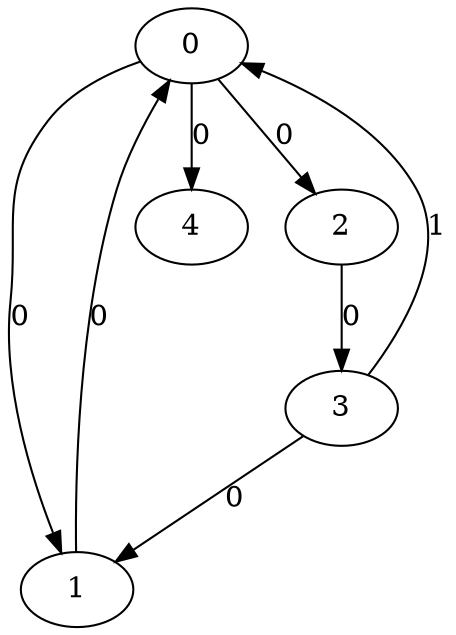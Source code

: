 // Source:253 Canonical: -1 0 0 -1 0 0 -1 -1 -1 -1 -1 -1 -1 0 -1 1 0 -1 -1 -1 -1 -1 -1 -1 -1
digraph HRA_from_253_graph_000 {
  0 -> 1 [label="0"];
  0 -> 2 [label="0"];
  1 -> 0 [label="0"];
  2 -> 3 [label="0"];
  3 -> 0 [label="1"];
  3 -> 1 [label="0"];
  0 -> 4 [label="0"];
}

// Source:253 Canonical: -1 0 0 -1 0 0 -1 -1 -1 -1 -1 -1 -1 0 -1 1 0 -1 -1 -1 0 -1 -1 -1 -1
digraph HRA_from_253_graph_001 {
  0 -> 1 [label="0"];
  0 -> 2 [label="0"];
  1 -> 0 [label="0"];
  2 -> 3 [label="0"];
  3 -> 0 [label="1"];
  3 -> 1 [label="0"];
  0 -> 4 [label="0"];
  4 -> 0 [label="0"];
}

// Source:253 Canonical: -1 0 0 -1 -1 0 -1 -1 -1 0 -1 -1 -1 0 -1 1 0 -1 -1 -1 -1 -1 -1 -1 -1
digraph HRA_from_253_graph_002 {
  0 -> 1 [label="0"];
  0 -> 2 [label="0"];
  1 -> 0 [label="0"];
  2 -> 3 [label="0"];
  3 -> 0 [label="1"];
  3 -> 1 [label="0"];
  1 -> 4 [label="0"];
}

// Source:253 Canonical: -1 0 0 -1 0 0 -1 -1 -1 0 -1 -1 -1 0 -1 1 0 -1 -1 -1 -1 -1 -1 -1 -1
digraph HRA_from_253_graph_003 {
  0 -> 1 [label="0"];
  0 -> 2 [label="0"];
  1 -> 0 [label="0"];
  2 -> 3 [label="0"];
  3 -> 0 [label="1"];
  3 -> 1 [label="0"];
  0 -> 4 [label="0"];
  1 -> 4 [label="0"];
}

// Source:253 Canonical: -1 0 0 -1 -1 0 -1 -1 -1 0 -1 -1 -1 0 -1 1 0 -1 -1 -1 0 -1 -1 -1 -1
digraph HRA_from_253_graph_004 {
  0 -> 1 [label="0"];
  0 -> 2 [label="0"];
  1 -> 0 [label="0"];
  2 -> 3 [label="0"];
  3 -> 0 [label="1"];
  3 -> 1 [label="0"];
  4 -> 0 [label="0"];
  1 -> 4 [label="0"];
}

// Source:253 Canonical: -1 0 0 -1 0 0 -1 -1 -1 0 -1 -1 -1 0 -1 1 0 -1 -1 -1 0 -1 -1 -1 -1
digraph HRA_from_253_graph_005 {
  0 -> 1 [label="0"];
  0 -> 2 [label="0"];
  1 -> 0 [label="0"];
  2 -> 3 [label="0"];
  3 -> 0 [label="1"];
  3 -> 1 [label="0"];
  0 -> 4 [label="0"];
  4 -> 0 [label="0"];
  1 -> 4 [label="0"];
}

// Source:253 Canonical: -1 0 0 -1 0 0 -1 -1 -1 -1 -1 -1 -1 0 -1 1 0 -1 -1 -1 -1 0 -1 -1 -1
digraph HRA_from_253_graph_006 {
  0 -> 1 [label="0"];
  0 -> 2 [label="0"];
  1 -> 0 [label="0"];
  2 -> 3 [label="0"];
  3 -> 0 [label="1"];
  3 -> 1 [label="0"];
  0 -> 4 [label="0"];
  4 -> 1 [label="0"];
}

// Source:253 Canonical: -1 0 0 -1 0 0 -1 -1 -1 -1 -1 -1 -1 0 -1 1 0 -1 -1 -1 0 0 -1 -1 -1
digraph HRA_from_253_graph_007 {
  0 -> 1 [label="0"];
  0 -> 2 [label="0"];
  1 -> 0 [label="0"];
  2 -> 3 [label="0"];
  3 -> 0 [label="1"];
  3 -> 1 [label="0"];
  0 -> 4 [label="0"];
  4 -> 0 [label="0"];
  4 -> 1 [label="0"];
}

// Source:253 Canonical: -1 0 0 -1 -1 0 -1 -1 -1 0 -1 -1 -1 0 -1 1 0 -1 -1 -1 -1 0 -1 -1 -1
digraph HRA_from_253_graph_008 {
  0 -> 1 [label="0"];
  0 -> 2 [label="0"];
  1 -> 0 [label="0"];
  2 -> 3 [label="0"];
  3 -> 0 [label="1"];
  3 -> 1 [label="0"];
  1 -> 4 [label="0"];
  4 -> 1 [label="0"];
}

// Source:253 Canonical: -1 0 0 -1 0 0 -1 -1 -1 0 -1 -1 -1 0 -1 1 0 -1 -1 -1 -1 0 -1 -1 -1
digraph HRA_from_253_graph_009 {
  0 -> 1 [label="0"];
  0 -> 2 [label="0"];
  1 -> 0 [label="0"];
  2 -> 3 [label="0"];
  3 -> 0 [label="1"];
  3 -> 1 [label="0"];
  0 -> 4 [label="0"];
  1 -> 4 [label="0"];
  4 -> 1 [label="0"];
}

// Source:253 Canonical: -1 0 0 -1 -1 0 -1 -1 -1 0 -1 -1 -1 0 -1 1 0 -1 -1 -1 0 0 -1 -1 -1
digraph HRA_from_253_graph_010 {
  0 -> 1 [label="0"];
  0 -> 2 [label="0"];
  1 -> 0 [label="0"];
  2 -> 3 [label="0"];
  3 -> 0 [label="1"];
  3 -> 1 [label="0"];
  4 -> 0 [label="0"];
  1 -> 4 [label="0"];
  4 -> 1 [label="0"];
}

// Source:253 Canonical: -1 0 0 -1 0 0 -1 -1 -1 0 -1 -1 -1 0 -1 1 0 -1 -1 -1 0 0 -1 -1 -1
digraph HRA_from_253_graph_011 {
  0 -> 1 [label="0"];
  0 -> 2 [label="0"];
  1 -> 0 [label="0"];
  2 -> 3 [label="0"];
  3 -> 0 [label="1"];
  3 -> 1 [label="0"];
  0 -> 4 [label="0"];
  4 -> 0 [label="0"];
  1 -> 4 [label="0"];
  4 -> 1 [label="0"];
}

// Source:253 Canonical: -1 0 0 -1 -1 0 -1 -1 -1 -1 -1 -1 -1 0 0 1 0 -1 -1 -1 -1 -1 -1 -1 -1
digraph HRA_from_253_graph_012 {
  0 -> 1 [label="0"];
  0 -> 2 [label="0"];
  1 -> 0 [label="0"];
  2 -> 3 [label="0"];
  3 -> 0 [label="1"];
  3 -> 1 [label="0"];
  2 -> 4 [label="0"];
}

// Source:253 Canonical: -1 0 0 -1 0 0 -1 -1 -1 -1 -1 -1 -1 0 0 1 0 -1 -1 -1 -1 -1 -1 -1 -1
digraph HRA_from_253_graph_013 {
  0 -> 1 [label="0"];
  0 -> 2 [label="0"];
  1 -> 0 [label="0"];
  2 -> 3 [label="0"];
  3 -> 0 [label="1"];
  3 -> 1 [label="0"];
  0 -> 4 [label="0"];
  2 -> 4 [label="0"];
}

// Source:253 Canonical: -1 0 0 -1 -1 0 -1 -1 -1 -1 -1 -1 -1 0 0 1 0 -1 -1 -1 0 -1 -1 -1 -1
digraph HRA_from_253_graph_014 {
  0 -> 1 [label="0"];
  0 -> 2 [label="0"];
  1 -> 0 [label="0"];
  2 -> 3 [label="0"];
  3 -> 0 [label="1"];
  3 -> 1 [label="0"];
  4 -> 0 [label="0"];
  2 -> 4 [label="0"];
}

// Source:253 Canonical: -1 0 0 -1 0 0 -1 -1 -1 -1 -1 -1 -1 0 0 1 0 -1 -1 -1 0 -1 -1 -1 -1
digraph HRA_from_253_graph_015 {
  0 -> 1 [label="0"];
  0 -> 2 [label="0"];
  1 -> 0 [label="0"];
  2 -> 3 [label="0"];
  3 -> 0 [label="1"];
  3 -> 1 [label="0"];
  0 -> 4 [label="0"];
  4 -> 0 [label="0"];
  2 -> 4 [label="0"];
}

// Source:253 Canonical: -1 0 0 -1 -1 0 -1 -1 -1 0 -1 -1 -1 0 0 1 0 -1 -1 -1 -1 -1 -1 -1 -1
digraph HRA_from_253_graph_016 {
  0 -> 1 [label="0"];
  0 -> 2 [label="0"];
  1 -> 0 [label="0"];
  2 -> 3 [label="0"];
  3 -> 0 [label="1"];
  3 -> 1 [label="0"];
  1 -> 4 [label="0"];
  2 -> 4 [label="0"];
}

// Source:253 Canonical: -1 0 0 -1 0 0 -1 -1 -1 0 -1 -1 -1 0 0 1 0 -1 -1 -1 -1 -1 -1 -1 -1
digraph HRA_from_253_graph_017 {
  0 -> 1 [label="0"];
  0 -> 2 [label="0"];
  1 -> 0 [label="0"];
  2 -> 3 [label="0"];
  3 -> 0 [label="1"];
  3 -> 1 [label="0"];
  0 -> 4 [label="0"];
  1 -> 4 [label="0"];
  2 -> 4 [label="0"];
}

// Source:253 Canonical: -1 0 0 -1 -1 0 -1 -1 -1 0 -1 -1 -1 0 0 1 0 -1 -1 -1 0 -1 -1 -1 -1
digraph HRA_from_253_graph_018 {
  0 -> 1 [label="0"];
  0 -> 2 [label="0"];
  1 -> 0 [label="0"];
  2 -> 3 [label="0"];
  3 -> 0 [label="1"];
  3 -> 1 [label="0"];
  4 -> 0 [label="0"];
  1 -> 4 [label="0"];
  2 -> 4 [label="0"];
}

// Source:253 Canonical: -1 0 0 -1 0 0 -1 -1 -1 0 -1 -1 -1 0 0 1 0 -1 -1 -1 0 -1 -1 -1 -1
digraph HRA_from_253_graph_019 {
  0 -> 1 [label="0"];
  0 -> 2 [label="0"];
  1 -> 0 [label="0"];
  2 -> 3 [label="0"];
  3 -> 0 [label="1"];
  3 -> 1 [label="0"];
  0 -> 4 [label="0"];
  4 -> 0 [label="0"];
  1 -> 4 [label="0"];
  2 -> 4 [label="0"];
}

// Source:253 Canonical: -1 0 0 -1 -1 0 -1 -1 -1 -1 -1 -1 -1 0 0 1 0 -1 -1 -1 -1 0 -1 -1 -1
digraph HRA_from_253_graph_020 {
  0 -> 1 [label="0"];
  0 -> 2 [label="0"];
  1 -> 0 [label="0"];
  2 -> 3 [label="0"];
  3 -> 0 [label="1"];
  3 -> 1 [label="0"];
  4 -> 1 [label="0"];
  2 -> 4 [label="0"];
}

// Source:253 Canonical: -1 0 0 -1 0 0 -1 -1 -1 -1 -1 -1 -1 0 0 1 0 -1 -1 -1 -1 0 -1 -1 -1
digraph HRA_from_253_graph_021 {
  0 -> 1 [label="0"];
  0 -> 2 [label="0"];
  1 -> 0 [label="0"];
  2 -> 3 [label="0"];
  3 -> 0 [label="1"];
  3 -> 1 [label="0"];
  0 -> 4 [label="0"];
  4 -> 1 [label="0"];
  2 -> 4 [label="0"];
}

// Source:253 Canonical: -1 0 0 -1 -1 0 -1 -1 -1 -1 -1 -1 -1 0 0 1 0 -1 -1 -1 0 0 -1 -1 -1
digraph HRA_from_253_graph_022 {
  0 -> 1 [label="0"];
  0 -> 2 [label="0"];
  1 -> 0 [label="0"];
  2 -> 3 [label="0"];
  3 -> 0 [label="1"];
  3 -> 1 [label="0"];
  4 -> 0 [label="0"];
  4 -> 1 [label="0"];
  2 -> 4 [label="0"];
}

// Source:253 Canonical: -1 0 0 -1 0 0 -1 -1 -1 -1 -1 -1 -1 0 0 1 0 -1 -1 -1 0 0 -1 -1 -1
digraph HRA_from_253_graph_023 {
  0 -> 1 [label="0"];
  0 -> 2 [label="0"];
  1 -> 0 [label="0"];
  2 -> 3 [label="0"];
  3 -> 0 [label="1"];
  3 -> 1 [label="0"];
  0 -> 4 [label="0"];
  4 -> 0 [label="0"];
  4 -> 1 [label="0"];
  2 -> 4 [label="0"];
}

// Source:253 Canonical: -1 0 0 -1 -1 0 -1 -1 -1 0 -1 -1 -1 0 0 1 0 -1 -1 -1 -1 0 -1 -1 -1
digraph HRA_from_253_graph_024 {
  0 -> 1 [label="0"];
  0 -> 2 [label="0"];
  1 -> 0 [label="0"];
  2 -> 3 [label="0"];
  3 -> 0 [label="1"];
  3 -> 1 [label="0"];
  1 -> 4 [label="0"];
  4 -> 1 [label="0"];
  2 -> 4 [label="0"];
}

// Source:253 Canonical: -1 0 0 -1 0 0 -1 -1 -1 0 -1 -1 -1 0 0 1 0 -1 -1 -1 -1 0 -1 -1 -1
digraph HRA_from_253_graph_025 {
  0 -> 1 [label="0"];
  0 -> 2 [label="0"];
  1 -> 0 [label="0"];
  2 -> 3 [label="0"];
  3 -> 0 [label="1"];
  3 -> 1 [label="0"];
  0 -> 4 [label="0"];
  1 -> 4 [label="0"];
  4 -> 1 [label="0"];
  2 -> 4 [label="0"];
}

// Source:253 Canonical: -1 0 0 -1 -1 0 -1 -1 -1 0 -1 -1 -1 0 0 1 0 -1 -1 -1 0 0 -1 -1 -1
digraph HRA_from_253_graph_026 {
  0 -> 1 [label="0"];
  0 -> 2 [label="0"];
  1 -> 0 [label="0"];
  2 -> 3 [label="0"];
  3 -> 0 [label="1"];
  3 -> 1 [label="0"];
  4 -> 0 [label="0"];
  1 -> 4 [label="0"];
  4 -> 1 [label="0"];
  2 -> 4 [label="0"];
}

// Source:253 Canonical: -1 0 0 -1 0 0 -1 -1 -1 0 -1 -1 -1 0 0 1 0 -1 -1 -1 0 0 -1 -1 -1
digraph HRA_from_253_graph_027 {
  0 -> 1 [label="0"];
  0 -> 2 [label="0"];
  1 -> 0 [label="0"];
  2 -> 3 [label="0"];
  3 -> 0 [label="1"];
  3 -> 1 [label="0"];
  0 -> 4 [label="0"];
  4 -> 0 [label="0"];
  1 -> 4 [label="0"];
  4 -> 1 [label="0"];
  2 -> 4 [label="0"];
}

// Source:253 Canonical: -1 0 0 -1 0 0 -1 -1 -1 -1 -1 -1 -1 0 -1 1 0 -1 -1 -1 -1 -1 0 -1 -1
digraph HRA_from_253_graph_028 {
  0 -> 1 [label="0"];
  0 -> 2 [label="0"];
  1 -> 0 [label="0"];
  2 -> 3 [label="0"];
  3 -> 0 [label="1"];
  3 -> 1 [label="0"];
  0 -> 4 [label="0"];
  4 -> 2 [label="0"];
}

// Source:253 Canonical: -1 0 0 -1 0 0 -1 -1 -1 -1 -1 -1 -1 0 -1 1 0 -1 -1 -1 0 -1 0 -1 -1
digraph HRA_from_253_graph_029 {
  0 -> 1 [label="0"];
  0 -> 2 [label="0"];
  1 -> 0 [label="0"];
  2 -> 3 [label="0"];
  3 -> 0 [label="1"];
  3 -> 1 [label="0"];
  0 -> 4 [label="0"];
  4 -> 0 [label="0"];
  4 -> 2 [label="0"];
}

// Source:253 Canonical: -1 0 0 -1 -1 0 -1 -1 -1 0 -1 -1 -1 0 -1 1 0 -1 -1 -1 -1 -1 0 -1 -1
digraph HRA_from_253_graph_030 {
  0 -> 1 [label="0"];
  0 -> 2 [label="0"];
  1 -> 0 [label="0"];
  2 -> 3 [label="0"];
  3 -> 0 [label="1"];
  3 -> 1 [label="0"];
  1 -> 4 [label="0"];
  4 -> 2 [label="0"];
}

// Source:253 Canonical: -1 0 0 -1 0 0 -1 -1 -1 0 -1 -1 -1 0 -1 1 0 -1 -1 -1 -1 -1 0 -1 -1
digraph HRA_from_253_graph_031 {
  0 -> 1 [label="0"];
  0 -> 2 [label="0"];
  1 -> 0 [label="0"];
  2 -> 3 [label="0"];
  3 -> 0 [label="1"];
  3 -> 1 [label="0"];
  0 -> 4 [label="0"];
  1 -> 4 [label="0"];
  4 -> 2 [label="0"];
}

// Source:253 Canonical: -1 0 0 -1 -1 0 -1 -1 -1 0 -1 -1 -1 0 -1 1 0 -1 -1 -1 0 -1 0 -1 -1
digraph HRA_from_253_graph_032 {
  0 -> 1 [label="0"];
  0 -> 2 [label="0"];
  1 -> 0 [label="0"];
  2 -> 3 [label="0"];
  3 -> 0 [label="1"];
  3 -> 1 [label="0"];
  4 -> 0 [label="0"];
  1 -> 4 [label="0"];
  4 -> 2 [label="0"];
}

// Source:253 Canonical: -1 0 0 -1 0 0 -1 -1 -1 0 -1 -1 -1 0 -1 1 0 -1 -1 -1 0 -1 0 -1 -1
digraph HRA_from_253_graph_033 {
  0 -> 1 [label="0"];
  0 -> 2 [label="0"];
  1 -> 0 [label="0"];
  2 -> 3 [label="0"];
  3 -> 0 [label="1"];
  3 -> 1 [label="0"];
  0 -> 4 [label="0"];
  4 -> 0 [label="0"];
  1 -> 4 [label="0"];
  4 -> 2 [label="0"];
}

// Source:253 Canonical: -1 0 0 -1 0 0 -1 -1 -1 -1 -1 -1 -1 0 -1 1 0 -1 -1 -1 -1 0 0 -1 -1
digraph HRA_from_253_graph_034 {
  0 -> 1 [label="0"];
  0 -> 2 [label="0"];
  1 -> 0 [label="0"];
  2 -> 3 [label="0"];
  3 -> 0 [label="1"];
  3 -> 1 [label="0"];
  0 -> 4 [label="0"];
  4 -> 1 [label="0"];
  4 -> 2 [label="0"];
}

// Source:253 Canonical: -1 0 0 -1 0 0 -1 -1 -1 -1 -1 -1 -1 0 -1 1 0 -1 -1 -1 0 0 0 -1 -1
digraph HRA_from_253_graph_035 {
  0 -> 1 [label="0"];
  0 -> 2 [label="0"];
  1 -> 0 [label="0"];
  2 -> 3 [label="0"];
  3 -> 0 [label="1"];
  3 -> 1 [label="0"];
  0 -> 4 [label="0"];
  4 -> 0 [label="0"];
  4 -> 1 [label="0"];
  4 -> 2 [label="0"];
}

// Source:253 Canonical: -1 0 0 -1 -1 0 -1 -1 -1 0 -1 -1 -1 0 -1 1 0 -1 -1 -1 -1 0 0 -1 -1
digraph HRA_from_253_graph_036 {
  0 -> 1 [label="0"];
  0 -> 2 [label="0"];
  1 -> 0 [label="0"];
  2 -> 3 [label="0"];
  3 -> 0 [label="1"];
  3 -> 1 [label="0"];
  1 -> 4 [label="0"];
  4 -> 1 [label="0"];
  4 -> 2 [label="0"];
}

// Source:253 Canonical: -1 0 0 -1 0 0 -1 -1 -1 0 -1 -1 -1 0 -1 1 0 -1 -1 -1 -1 0 0 -1 -1
digraph HRA_from_253_graph_037 {
  0 -> 1 [label="0"];
  0 -> 2 [label="0"];
  1 -> 0 [label="0"];
  2 -> 3 [label="0"];
  3 -> 0 [label="1"];
  3 -> 1 [label="0"];
  0 -> 4 [label="0"];
  1 -> 4 [label="0"];
  4 -> 1 [label="0"];
  4 -> 2 [label="0"];
}

// Source:253 Canonical: -1 0 0 -1 -1 0 -1 -1 -1 0 -1 -1 -1 0 -1 1 0 -1 -1 -1 0 0 0 -1 -1
digraph HRA_from_253_graph_038 {
  0 -> 1 [label="0"];
  0 -> 2 [label="0"];
  1 -> 0 [label="0"];
  2 -> 3 [label="0"];
  3 -> 0 [label="1"];
  3 -> 1 [label="0"];
  4 -> 0 [label="0"];
  1 -> 4 [label="0"];
  4 -> 1 [label="0"];
  4 -> 2 [label="0"];
}

// Source:253 Canonical: -1 0 0 -1 0 0 -1 -1 -1 0 -1 -1 -1 0 -1 1 0 -1 -1 -1 0 0 0 -1 -1
digraph HRA_from_253_graph_039 {
  0 -> 1 [label="0"];
  0 -> 2 [label="0"];
  1 -> 0 [label="0"];
  2 -> 3 [label="0"];
  3 -> 0 [label="1"];
  3 -> 1 [label="0"];
  0 -> 4 [label="0"];
  4 -> 0 [label="0"];
  1 -> 4 [label="0"];
  4 -> 1 [label="0"];
  4 -> 2 [label="0"];
}

// Source:253 Canonical: -1 0 0 -1 -1 0 -1 -1 -1 -1 -1 -1 -1 0 0 1 0 -1 -1 -1 -1 -1 0 -1 -1
digraph HRA_from_253_graph_040 {
  0 -> 1 [label="0"];
  0 -> 2 [label="0"];
  1 -> 0 [label="0"];
  2 -> 3 [label="0"];
  3 -> 0 [label="1"];
  3 -> 1 [label="0"];
  2 -> 4 [label="0"];
  4 -> 2 [label="0"];
}

// Source:253 Canonical: -1 0 0 -1 0 0 -1 -1 -1 -1 -1 -1 -1 0 0 1 0 -1 -1 -1 -1 -1 0 -1 -1
digraph HRA_from_253_graph_041 {
  0 -> 1 [label="0"];
  0 -> 2 [label="0"];
  1 -> 0 [label="0"];
  2 -> 3 [label="0"];
  3 -> 0 [label="1"];
  3 -> 1 [label="0"];
  0 -> 4 [label="0"];
  2 -> 4 [label="0"];
  4 -> 2 [label="0"];
}

// Source:253 Canonical: -1 0 0 -1 -1 0 -1 -1 -1 -1 -1 -1 -1 0 0 1 0 -1 -1 -1 0 -1 0 -1 -1
digraph HRA_from_253_graph_042 {
  0 -> 1 [label="0"];
  0 -> 2 [label="0"];
  1 -> 0 [label="0"];
  2 -> 3 [label="0"];
  3 -> 0 [label="1"];
  3 -> 1 [label="0"];
  4 -> 0 [label="0"];
  2 -> 4 [label="0"];
  4 -> 2 [label="0"];
}

// Source:253 Canonical: -1 0 0 -1 0 0 -1 -1 -1 -1 -1 -1 -1 0 0 1 0 -1 -1 -1 0 -1 0 -1 -1
digraph HRA_from_253_graph_043 {
  0 -> 1 [label="0"];
  0 -> 2 [label="0"];
  1 -> 0 [label="0"];
  2 -> 3 [label="0"];
  3 -> 0 [label="1"];
  3 -> 1 [label="0"];
  0 -> 4 [label="0"];
  4 -> 0 [label="0"];
  2 -> 4 [label="0"];
  4 -> 2 [label="0"];
}

// Source:253 Canonical: -1 0 0 -1 -1 0 -1 -1 -1 0 -1 -1 -1 0 0 1 0 -1 -1 -1 -1 -1 0 -1 -1
digraph HRA_from_253_graph_044 {
  0 -> 1 [label="0"];
  0 -> 2 [label="0"];
  1 -> 0 [label="0"];
  2 -> 3 [label="0"];
  3 -> 0 [label="1"];
  3 -> 1 [label="0"];
  1 -> 4 [label="0"];
  2 -> 4 [label="0"];
  4 -> 2 [label="0"];
}

// Source:253 Canonical: -1 0 0 -1 0 0 -1 -1 -1 0 -1 -1 -1 0 0 1 0 -1 -1 -1 -1 -1 0 -1 -1
digraph HRA_from_253_graph_045 {
  0 -> 1 [label="0"];
  0 -> 2 [label="0"];
  1 -> 0 [label="0"];
  2 -> 3 [label="0"];
  3 -> 0 [label="1"];
  3 -> 1 [label="0"];
  0 -> 4 [label="0"];
  1 -> 4 [label="0"];
  2 -> 4 [label="0"];
  4 -> 2 [label="0"];
}

// Source:253 Canonical: -1 0 0 -1 -1 0 -1 -1 -1 0 -1 -1 -1 0 0 1 0 -1 -1 -1 0 -1 0 -1 -1
digraph HRA_from_253_graph_046 {
  0 -> 1 [label="0"];
  0 -> 2 [label="0"];
  1 -> 0 [label="0"];
  2 -> 3 [label="0"];
  3 -> 0 [label="1"];
  3 -> 1 [label="0"];
  4 -> 0 [label="0"];
  1 -> 4 [label="0"];
  2 -> 4 [label="0"];
  4 -> 2 [label="0"];
}

// Source:253 Canonical: -1 0 0 -1 0 0 -1 -1 -1 0 -1 -1 -1 0 0 1 0 -1 -1 -1 0 -1 0 -1 -1
digraph HRA_from_253_graph_047 {
  0 -> 1 [label="0"];
  0 -> 2 [label="0"];
  1 -> 0 [label="0"];
  2 -> 3 [label="0"];
  3 -> 0 [label="1"];
  3 -> 1 [label="0"];
  0 -> 4 [label="0"];
  4 -> 0 [label="0"];
  1 -> 4 [label="0"];
  2 -> 4 [label="0"];
  4 -> 2 [label="0"];
}

// Source:253 Canonical: -1 0 0 -1 -1 0 -1 -1 -1 -1 -1 -1 -1 0 0 1 0 -1 -1 -1 -1 0 0 -1 -1
digraph HRA_from_253_graph_048 {
  0 -> 1 [label="0"];
  0 -> 2 [label="0"];
  1 -> 0 [label="0"];
  2 -> 3 [label="0"];
  3 -> 0 [label="1"];
  3 -> 1 [label="0"];
  4 -> 1 [label="0"];
  2 -> 4 [label="0"];
  4 -> 2 [label="0"];
}

// Source:253 Canonical: -1 0 0 -1 0 0 -1 -1 -1 -1 -1 -1 -1 0 0 1 0 -1 -1 -1 -1 0 0 -1 -1
digraph HRA_from_253_graph_049 {
  0 -> 1 [label="0"];
  0 -> 2 [label="0"];
  1 -> 0 [label="0"];
  2 -> 3 [label="0"];
  3 -> 0 [label="1"];
  3 -> 1 [label="0"];
  0 -> 4 [label="0"];
  4 -> 1 [label="0"];
  2 -> 4 [label="0"];
  4 -> 2 [label="0"];
}

// Source:253 Canonical: -1 0 0 -1 -1 0 -1 -1 -1 -1 -1 -1 -1 0 0 1 0 -1 -1 -1 0 0 0 -1 -1
digraph HRA_from_253_graph_050 {
  0 -> 1 [label="0"];
  0 -> 2 [label="0"];
  1 -> 0 [label="0"];
  2 -> 3 [label="0"];
  3 -> 0 [label="1"];
  3 -> 1 [label="0"];
  4 -> 0 [label="0"];
  4 -> 1 [label="0"];
  2 -> 4 [label="0"];
  4 -> 2 [label="0"];
}

// Source:253 Canonical: -1 0 0 -1 0 0 -1 -1 -1 -1 -1 -1 -1 0 0 1 0 -1 -1 -1 0 0 0 -1 -1
digraph HRA_from_253_graph_051 {
  0 -> 1 [label="0"];
  0 -> 2 [label="0"];
  1 -> 0 [label="0"];
  2 -> 3 [label="0"];
  3 -> 0 [label="1"];
  3 -> 1 [label="0"];
  0 -> 4 [label="0"];
  4 -> 0 [label="0"];
  4 -> 1 [label="0"];
  2 -> 4 [label="0"];
  4 -> 2 [label="0"];
}

// Source:253 Canonical: -1 0 0 -1 -1 0 -1 -1 -1 0 -1 -1 -1 0 0 1 0 -1 -1 -1 -1 0 0 -1 -1
digraph HRA_from_253_graph_052 {
  0 -> 1 [label="0"];
  0 -> 2 [label="0"];
  1 -> 0 [label="0"];
  2 -> 3 [label="0"];
  3 -> 0 [label="1"];
  3 -> 1 [label="0"];
  1 -> 4 [label="0"];
  4 -> 1 [label="0"];
  2 -> 4 [label="0"];
  4 -> 2 [label="0"];
}

// Source:253 Canonical: -1 0 0 -1 0 0 -1 -1 -1 0 -1 -1 -1 0 0 1 0 -1 -1 -1 -1 0 0 -1 -1
digraph HRA_from_253_graph_053 {
  0 -> 1 [label="0"];
  0 -> 2 [label="0"];
  1 -> 0 [label="0"];
  2 -> 3 [label="0"];
  3 -> 0 [label="1"];
  3 -> 1 [label="0"];
  0 -> 4 [label="0"];
  1 -> 4 [label="0"];
  4 -> 1 [label="0"];
  2 -> 4 [label="0"];
  4 -> 2 [label="0"];
}

// Source:253 Canonical: -1 0 0 -1 -1 0 -1 -1 -1 0 -1 -1 -1 0 0 1 0 -1 -1 -1 0 0 0 -1 -1
digraph HRA_from_253_graph_054 {
  0 -> 1 [label="0"];
  0 -> 2 [label="0"];
  1 -> 0 [label="0"];
  2 -> 3 [label="0"];
  3 -> 0 [label="1"];
  3 -> 1 [label="0"];
  4 -> 0 [label="0"];
  1 -> 4 [label="0"];
  4 -> 1 [label="0"];
  2 -> 4 [label="0"];
  4 -> 2 [label="0"];
}

// Source:253 Canonical: -1 0 0 -1 0 0 -1 -1 -1 0 -1 -1 -1 0 0 1 0 -1 -1 -1 0 0 0 -1 -1
digraph HRA_from_253_graph_055 {
  0 -> 1 [label="0"];
  0 -> 2 [label="0"];
  1 -> 0 [label="0"];
  2 -> 3 [label="0"];
  3 -> 0 [label="1"];
  3 -> 1 [label="0"];
  0 -> 4 [label="0"];
  4 -> 0 [label="0"];
  1 -> 4 [label="0"];
  4 -> 1 [label="0"];
  2 -> 4 [label="0"];
  4 -> 2 [label="0"];
}

// Source:253 Canonical: -1 0 0 -1 -1 0 -1 -1 -1 -1 -1 -1 -1 0 -1 1 0 -1 -1 0 -1 -1 -1 -1 -1
digraph HRA_from_253_graph_056 {
  0 -> 1 [label="0"];
  0 -> 2 [label="0"];
  1 -> 0 [label="0"];
  2 -> 3 [label="0"];
  3 -> 0 [label="1"];
  3 -> 1 [label="0"];
  3 -> 4 [label="0"];
}

// Source:253 Canonical: -1 0 0 -1 0 0 -1 -1 -1 -1 -1 -1 -1 0 -1 1 0 -1 -1 0 -1 -1 -1 -1 -1
digraph HRA_from_253_graph_057 {
  0 -> 1 [label="0"];
  0 -> 2 [label="0"];
  1 -> 0 [label="0"];
  2 -> 3 [label="0"];
  3 -> 0 [label="1"];
  3 -> 1 [label="0"];
  0 -> 4 [label="0"];
  3 -> 4 [label="0"];
}

// Source:253 Canonical: -1 0 0 -1 -1 0 -1 -1 -1 -1 -1 -1 -1 0 -1 1 0 -1 -1 0 0 -1 -1 -1 -1
digraph HRA_from_253_graph_058 {
  0 -> 1 [label="0"];
  0 -> 2 [label="0"];
  1 -> 0 [label="0"];
  2 -> 3 [label="0"];
  3 -> 0 [label="1"];
  3 -> 1 [label="0"];
  4 -> 0 [label="0"];
  3 -> 4 [label="0"];
}

// Source:253 Canonical: -1 0 0 -1 0 0 -1 -1 -1 -1 -1 -1 -1 0 -1 1 0 -1 -1 0 0 -1 -1 -1 -1
digraph HRA_from_253_graph_059 {
  0 -> 1 [label="0"];
  0 -> 2 [label="0"];
  1 -> 0 [label="0"];
  2 -> 3 [label="0"];
  3 -> 0 [label="1"];
  3 -> 1 [label="0"];
  0 -> 4 [label="0"];
  4 -> 0 [label="0"];
  3 -> 4 [label="0"];
}

// Source:253 Canonical: -1 0 0 -1 -1 0 -1 -1 -1 0 -1 -1 -1 0 -1 1 0 -1 -1 0 -1 -1 -1 -1 -1
digraph HRA_from_253_graph_060 {
  0 -> 1 [label="0"];
  0 -> 2 [label="0"];
  1 -> 0 [label="0"];
  2 -> 3 [label="0"];
  3 -> 0 [label="1"];
  3 -> 1 [label="0"];
  1 -> 4 [label="0"];
  3 -> 4 [label="0"];
}

// Source:253 Canonical: -1 0 0 -1 0 0 -1 -1 -1 0 -1 -1 -1 0 -1 1 0 -1 -1 0 -1 -1 -1 -1 -1
digraph HRA_from_253_graph_061 {
  0 -> 1 [label="0"];
  0 -> 2 [label="0"];
  1 -> 0 [label="0"];
  2 -> 3 [label="0"];
  3 -> 0 [label="1"];
  3 -> 1 [label="0"];
  0 -> 4 [label="0"];
  1 -> 4 [label="0"];
  3 -> 4 [label="0"];
}

// Source:253 Canonical: -1 0 0 -1 -1 0 -1 -1 -1 0 -1 -1 -1 0 -1 1 0 -1 -1 0 0 -1 -1 -1 -1
digraph HRA_from_253_graph_062 {
  0 -> 1 [label="0"];
  0 -> 2 [label="0"];
  1 -> 0 [label="0"];
  2 -> 3 [label="0"];
  3 -> 0 [label="1"];
  3 -> 1 [label="0"];
  4 -> 0 [label="0"];
  1 -> 4 [label="0"];
  3 -> 4 [label="0"];
}

// Source:253 Canonical: -1 0 0 -1 0 0 -1 -1 -1 0 -1 -1 -1 0 -1 1 0 -1 -1 0 0 -1 -1 -1 -1
digraph HRA_from_253_graph_063 {
  0 -> 1 [label="0"];
  0 -> 2 [label="0"];
  1 -> 0 [label="0"];
  2 -> 3 [label="0"];
  3 -> 0 [label="1"];
  3 -> 1 [label="0"];
  0 -> 4 [label="0"];
  4 -> 0 [label="0"];
  1 -> 4 [label="0"];
  3 -> 4 [label="0"];
}

// Source:253 Canonical: -1 0 0 -1 -1 0 -1 -1 -1 -1 -1 -1 -1 0 -1 1 0 -1 -1 0 -1 0 -1 -1 -1
digraph HRA_from_253_graph_064 {
  0 -> 1 [label="0"];
  0 -> 2 [label="0"];
  1 -> 0 [label="0"];
  2 -> 3 [label="0"];
  3 -> 0 [label="1"];
  3 -> 1 [label="0"];
  4 -> 1 [label="0"];
  3 -> 4 [label="0"];
}

// Source:253 Canonical: -1 0 0 -1 0 0 -1 -1 -1 -1 -1 -1 -1 0 -1 1 0 -1 -1 0 -1 0 -1 -1 -1
digraph HRA_from_253_graph_065 {
  0 -> 1 [label="0"];
  0 -> 2 [label="0"];
  1 -> 0 [label="0"];
  2 -> 3 [label="0"];
  3 -> 0 [label="1"];
  3 -> 1 [label="0"];
  0 -> 4 [label="0"];
  4 -> 1 [label="0"];
  3 -> 4 [label="0"];
}

// Source:253 Canonical: -1 0 0 -1 -1 0 -1 -1 -1 -1 -1 -1 -1 0 -1 1 0 -1 -1 0 0 0 -1 -1 -1
digraph HRA_from_253_graph_066 {
  0 -> 1 [label="0"];
  0 -> 2 [label="0"];
  1 -> 0 [label="0"];
  2 -> 3 [label="0"];
  3 -> 0 [label="1"];
  3 -> 1 [label="0"];
  4 -> 0 [label="0"];
  4 -> 1 [label="0"];
  3 -> 4 [label="0"];
}

// Source:253 Canonical: -1 0 0 -1 0 0 -1 -1 -1 -1 -1 -1 -1 0 -1 1 0 -1 -1 0 0 0 -1 -1 -1
digraph HRA_from_253_graph_067 {
  0 -> 1 [label="0"];
  0 -> 2 [label="0"];
  1 -> 0 [label="0"];
  2 -> 3 [label="0"];
  3 -> 0 [label="1"];
  3 -> 1 [label="0"];
  0 -> 4 [label="0"];
  4 -> 0 [label="0"];
  4 -> 1 [label="0"];
  3 -> 4 [label="0"];
}

// Source:253 Canonical: -1 0 0 -1 -1 0 -1 -1 -1 0 -1 -1 -1 0 -1 1 0 -1 -1 0 -1 0 -1 -1 -1
digraph HRA_from_253_graph_068 {
  0 -> 1 [label="0"];
  0 -> 2 [label="0"];
  1 -> 0 [label="0"];
  2 -> 3 [label="0"];
  3 -> 0 [label="1"];
  3 -> 1 [label="0"];
  1 -> 4 [label="0"];
  4 -> 1 [label="0"];
  3 -> 4 [label="0"];
}

// Source:253 Canonical: -1 0 0 -1 0 0 -1 -1 -1 0 -1 -1 -1 0 -1 1 0 -1 -1 0 -1 0 -1 -1 -1
digraph HRA_from_253_graph_069 {
  0 -> 1 [label="0"];
  0 -> 2 [label="0"];
  1 -> 0 [label="0"];
  2 -> 3 [label="0"];
  3 -> 0 [label="1"];
  3 -> 1 [label="0"];
  0 -> 4 [label="0"];
  1 -> 4 [label="0"];
  4 -> 1 [label="0"];
  3 -> 4 [label="0"];
}

// Source:253 Canonical: -1 0 0 -1 -1 0 -1 -1 -1 0 -1 -1 -1 0 -1 1 0 -1 -1 0 0 0 -1 -1 -1
digraph HRA_from_253_graph_070 {
  0 -> 1 [label="0"];
  0 -> 2 [label="0"];
  1 -> 0 [label="0"];
  2 -> 3 [label="0"];
  3 -> 0 [label="1"];
  3 -> 1 [label="0"];
  4 -> 0 [label="0"];
  1 -> 4 [label="0"];
  4 -> 1 [label="0"];
  3 -> 4 [label="0"];
}

// Source:253 Canonical: -1 0 0 -1 0 0 -1 -1 -1 0 -1 -1 -1 0 -1 1 0 -1 -1 0 0 0 -1 -1 -1
digraph HRA_from_253_graph_071 {
  0 -> 1 [label="0"];
  0 -> 2 [label="0"];
  1 -> 0 [label="0"];
  2 -> 3 [label="0"];
  3 -> 0 [label="1"];
  3 -> 1 [label="0"];
  0 -> 4 [label="0"];
  4 -> 0 [label="0"];
  1 -> 4 [label="0"];
  4 -> 1 [label="0"];
  3 -> 4 [label="0"];
}

// Source:253 Canonical: -1 0 0 -1 -1 0 -1 -1 -1 -1 -1 -1 -1 0 0 1 0 -1 -1 0 -1 -1 -1 -1 -1
digraph HRA_from_253_graph_072 {
  0 -> 1 [label="0"];
  0 -> 2 [label="0"];
  1 -> 0 [label="0"];
  2 -> 3 [label="0"];
  3 -> 0 [label="1"];
  3 -> 1 [label="0"];
  2 -> 4 [label="0"];
  3 -> 4 [label="0"];
}

// Source:253 Canonical: -1 0 0 -1 0 0 -1 -1 -1 -1 -1 -1 -1 0 0 1 0 -1 -1 0 -1 -1 -1 -1 -1
digraph HRA_from_253_graph_073 {
  0 -> 1 [label="0"];
  0 -> 2 [label="0"];
  1 -> 0 [label="0"];
  2 -> 3 [label="0"];
  3 -> 0 [label="1"];
  3 -> 1 [label="0"];
  0 -> 4 [label="0"];
  2 -> 4 [label="0"];
  3 -> 4 [label="0"];
}

// Source:253 Canonical: -1 0 0 -1 -1 0 -1 -1 -1 -1 -1 -1 -1 0 0 1 0 -1 -1 0 0 -1 -1 -1 -1
digraph HRA_from_253_graph_074 {
  0 -> 1 [label="0"];
  0 -> 2 [label="0"];
  1 -> 0 [label="0"];
  2 -> 3 [label="0"];
  3 -> 0 [label="1"];
  3 -> 1 [label="0"];
  4 -> 0 [label="0"];
  2 -> 4 [label="0"];
  3 -> 4 [label="0"];
}

// Source:253 Canonical: -1 0 0 -1 0 0 -1 -1 -1 -1 -1 -1 -1 0 0 1 0 -1 -1 0 0 -1 -1 -1 -1
digraph HRA_from_253_graph_075 {
  0 -> 1 [label="0"];
  0 -> 2 [label="0"];
  1 -> 0 [label="0"];
  2 -> 3 [label="0"];
  3 -> 0 [label="1"];
  3 -> 1 [label="0"];
  0 -> 4 [label="0"];
  4 -> 0 [label="0"];
  2 -> 4 [label="0"];
  3 -> 4 [label="0"];
}

// Source:253 Canonical: -1 0 0 -1 -1 0 -1 -1 -1 0 -1 -1 -1 0 0 1 0 -1 -1 0 -1 -1 -1 -1 -1
digraph HRA_from_253_graph_076 {
  0 -> 1 [label="0"];
  0 -> 2 [label="0"];
  1 -> 0 [label="0"];
  2 -> 3 [label="0"];
  3 -> 0 [label="1"];
  3 -> 1 [label="0"];
  1 -> 4 [label="0"];
  2 -> 4 [label="0"];
  3 -> 4 [label="0"];
}

// Source:253 Canonical: -1 0 0 -1 0 0 -1 -1 -1 0 -1 -1 -1 0 0 1 0 -1 -1 0 -1 -1 -1 -1 -1
digraph HRA_from_253_graph_077 {
  0 -> 1 [label="0"];
  0 -> 2 [label="0"];
  1 -> 0 [label="0"];
  2 -> 3 [label="0"];
  3 -> 0 [label="1"];
  3 -> 1 [label="0"];
  0 -> 4 [label="0"];
  1 -> 4 [label="0"];
  2 -> 4 [label="0"];
  3 -> 4 [label="0"];
}

// Source:253 Canonical: -1 0 0 -1 -1 0 -1 -1 -1 0 -1 -1 -1 0 0 1 0 -1 -1 0 0 -1 -1 -1 -1
digraph HRA_from_253_graph_078 {
  0 -> 1 [label="0"];
  0 -> 2 [label="0"];
  1 -> 0 [label="0"];
  2 -> 3 [label="0"];
  3 -> 0 [label="1"];
  3 -> 1 [label="0"];
  4 -> 0 [label="0"];
  1 -> 4 [label="0"];
  2 -> 4 [label="0"];
  3 -> 4 [label="0"];
}

// Source:253 Canonical: -1 0 0 -1 0 0 -1 -1 -1 0 -1 -1 -1 0 0 1 0 -1 -1 0 0 -1 -1 -1 -1
digraph HRA_from_253_graph_079 {
  0 -> 1 [label="0"];
  0 -> 2 [label="0"];
  1 -> 0 [label="0"];
  2 -> 3 [label="0"];
  3 -> 0 [label="1"];
  3 -> 1 [label="0"];
  0 -> 4 [label="0"];
  4 -> 0 [label="0"];
  1 -> 4 [label="0"];
  2 -> 4 [label="0"];
  3 -> 4 [label="0"];
}

// Source:253 Canonical: -1 0 0 -1 -1 0 -1 -1 -1 -1 -1 -1 -1 0 0 1 0 -1 -1 0 -1 0 -1 -1 -1
digraph HRA_from_253_graph_080 {
  0 -> 1 [label="0"];
  0 -> 2 [label="0"];
  1 -> 0 [label="0"];
  2 -> 3 [label="0"];
  3 -> 0 [label="1"];
  3 -> 1 [label="0"];
  4 -> 1 [label="0"];
  2 -> 4 [label="0"];
  3 -> 4 [label="0"];
}

// Source:253 Canonical: -1 0 0 -1 0 0 -1 -1 -1 -1 -1 -1 -1 0 0 1 0 -1 -1 0 -1 0 -1 -1 -1
digraph HRA_from_253_graph_081 {
  0 -> 1 [label="0"];
  0 -> 2 [label="0"];
  1 -> 0 [label="0"];
  2 -> 3 [label="0"];
  3 -> 0 [label="1"];
  3 -> 1 [label="0"];
  0 -> 4 [label="0"];
  4 -> 1 [label="0"];
  2 -> 4 [label="0"];
  3 -> 4 [label="0"];
}

// Source:253 Canonical: -1 0 0 -1 -1 0 -1 -1 -1 -1 -1 -1 -1 0 0 1 0 -1 -1 0 0 0 -1 -1 -1
digraph HRA_from_253_graph_082 {
  0 -> 1 [label="0"];
  0 -> 2 [label="0"];
  1 -> 0 [label="0"];
  2 -> 3 [label="0"];
  3 -> 0 [label="1"];
  3 -> 1 [label="0"];
  4 -> 0 [label="0"];
  4 -> 1 [label="0"];
  2 -> 4 [label="0"];
  3 -> 4 [label="0"];
}

// Source:253 Canonical: -1 0 0 -1 0 0 -1 -1 -1 -1 -1 -1 -1 0 0 1 0 -1 -1 0 0 0 -1 -1 -1
digraph HRA_from_253_graph_083 {
  0 -> 1 [label="0"];
  0 -> 2 [label="0"];
  1 -> 0 [label="0"];
  2 -> 3 [label="0"];
  3 -> 0 [label="1"];
  3 -> 1 [label="0"];
  0 -> 4 [label="0"];
  4 -> 0 [label="0"];
  4 -> 1 [label="0"];
  2 -> 4 [label="0"];
  3 -> 4 [label="0"];
}

// Source:253 Canonical: -1 0 0 -1 -1 0 -1 -1 -1 0 -1 -1 -1 0 0 1 0 -1 -1 0 -1 0 -1 -1 -1
digraph HRA_from_253_graph_084 {
  0 -> 1 [label="0"];
  0 -> 2 [label="0"];
  1 -> 0 [label="0"];
  2 -> 3 [label="0"];
  3 -> 0 [label="1"];
  3 -> 1 [label="0"];
  1 -> 4 [label="0"];
  4 -> 1 [label="0"];
  2 -> 4 [label="0"];
  3 -> 4 [label="0"];
}

// Source:253 Canonical: -1 0 0 -1 0 0 -1 -1 -1 0 -1 -1 -1 0 0 1 0 -1 -1 0 -1 0 -1 -1 -1
digraph HRA_from_253_graph_085 {
  0 -> 1 [label="0"];
  0 -> 2 [label="0"];
  1 -> 0 [label="0"];
  2 -> 3 [label="0"];
  3 -> 0 [label="1"];
  3 -> 1 [label="0"];
  0 -> 4 [label="0"];
  1 -> 4 [label="0"];
  4 -> 1 [label="0"];
  2 -> 4 [label="0"];
  3 -> 4 [label="0"];
}

// Source:253 Canonical: -1 0 0 -1 -1 0 -1 -1 -1 0 -1 -1 -1 0 0 1 0 -1 -1 0 0 0 -1 -1 -1
digraph HRA_from_253_graph_086 {
  0 -> 1 [label="0"];
  0 -> 2 [label="0"];
  1 -> 0 [label="0"];
  2 -> 3 [label="0"];
  3 -> 0 [label="1"];
  3 -> 1 [label="0"];
  4 -> 0 [label="0"];
  1 -> 4 [label="0"];
  4 -> 1 [label="0"];
  2 -> 4 [label="0"];
  3 -> 4 [label="0"];
}

// Source:253 Canonical: -1 0 0 -1 0 0 -1 -1 -1 0 -1 -1 -1 0 0 1 0 -1 -1 0 0 0 -1 -1 -1
digraph HRA_from_253_graph_087 {
  0 -> 1 [label="0"];
  0 -> 2 [label="0"];
  1 -> 0 [label="0"];
  2 -> 3 [label="0"];
  3 -> 0 [label="1"];
  3 -> 1 [label="0"];
  0 -> 4 [label="0"];
  4 -> 0 [label="0"];
  1 -> 4 [label="0"];
  4 -> 1 [label="0"];
  2 -> 4 [label="0"];
  3 -> 4 [label="0"];
}

// Source:253 Canonical: -1 0 0 -1 -1 0 -1 -1 -1 -1 -1 -1 -1 0 -1 1 0 -1 -1 0 -1 -1 0 -1 -1
digraph HRA_from_253_graph_088 {
  0 -> 1 [label="0"];
  0 -> 2 [label="0"];
  1 -> 0 [label="0"];
  2 -> 3 [label="0"];
  3 -> 0 [label="1"];
  3 -> 1 [label="0"];
  4 -> 2 [label="0"];
  3 -> 4 [label="0"];
}

// Source:253 Canonical: -1 0 0 -1 0 0 -1 -1 -1 -1 -1 -1 -1 0 -1 1 0 -1 -1 0 -1 -1 0 -1 -1
digraph HRA_from_253_graph_089 {
  0 -> 1 [label="0"];
  0 -> 2 [label="0"];
  1 -> 0 [label="0"];
  2 -> 3 [label="0"];
  3 -> 0 [label="1"];
  3 -> 1 [label="0"];
  0 -> 4 [label="0"];
  4 -> 2 [label="0"];
  3 -> 4 [label="0"];
}

// Source:253 Canonical: -1 0 0 -1 -1 0 -1 -1 -1 -1 -1 -1 -1 0 -1 1 0 -1 -1 0 0 -1 0 -1 -1
digraph HRA_from_253_graph_090 {
  0 -> 1 [label="0"];
  0 -> 2 [label="0"];
  1 -> 0 [label="0"];
  2 -> 3 [label="0"];
  3 -> 0 [label="1"];
  3 -> 1 [label="0"];
  4 -> 0 [label="0"];
  4 -> 2 [label="0"];
  3 -> 4 [label="0"];
}

// Source:253 Canonical: -1 0 0 -1 0 0 -1 -1 -1 -1 -1 -1 -1 0 -1 1 0 -1 -1 0 0 -1 0 -1 -1
digraph HRA_from_253_graph_091 {
  0 -> 1 [label="0"];
  0 -> 2 [label="0"];
  1 -> 0 [label="0"];
  2 -> 3 [label="0"];
  3 -> 0 [label="1"];
  3 -> 1 [label="0"];
  0 -> 4 [label="0"];
  4 -> 0 [label="0"];
  4 -> 2 [label="0"];
  3 -> 4 [label="0"];
}

// Source:253 Canonical: -1 0 0 -1 -1 0 -1 -1 -1 0 -1 -1 -1 0 -1 1 0 -1 -1 0 -1 -1 0 -1 -1
digraph HRA_from_253_graph_092 {
  0 -> 1 [label="0"];
  0 -> 2 [label="0"];
  1 -> 0 [label="0"];
  2 -> 3 [label="0"];
  3 -> 0 [label="1"];
  3 -> 1 [label="0"];
  1 -> 4 [label="0"];
  4 -> 2 [label="0"];
  3 -> 4 [label="0"];
}

// Source:253 Canonical: -1 0 0 -1 0 0 -1 -1 -1 0 -1 -1 -1 0 -1 1 0 -1 -1 0 -1 -1 0 -1 -1
digraph HRA_from_253_graph_093 {
  0 -> 1 [label="0"];
  0 -> 2 [label="0"];
  1 -> 0 [label="0"];
  2 -> 3 [label="0"];
  3 -> 0 [label="1"];
  3 -> 1 [label="0"];
  0 -> 4 [label="0"];
  1 -> 4 [label="0"];
  4 -> 2 [label="0"];
  3 -> 4 [label="0"];
}

// Source:253 Canonical: -1 0 0 -1 -1 0 -1 -1 -1 0 -1 -1 -1 0 -1 1 0 -1 -1 0 0 -1 0 -1 -1
digraph HRA_from_253_graph_094 {
  0 -> 1 [label="0"];
  0 -> 2 [label="0"];
  1 -> 0 [label="0"];
  2 -> 3 [label="0"];
  3 -> 0 [label="1"];
  3 -> 1 [label="0"];
  4 -> 0 [label="0"];
  1 -> 4 [label="0"];
  4 -> 2 [label="0"];
  3 -> 4 [label="0"];
}

// Source:253 Canonical: -1 0 0 -1 0 0 -1 -1 -1 0 -1 -1 -1 0 -1 1 0 -1 -1 0 0 -1 0 -1 -1
digraph HRA_from_253_graph_095 {
  0 -> 1 [label="0"];
  0 -> 2 [label="0"];
  1 -> 0 [label="0"];
  2 -> 3 [label="0"];
  3 -> 0 [label="1"];
  3 -> 1 [label="0"];
  0 -> 4 [label="0"];
  4 -> 0 [label="0"];
  1 -> 4 [label="0"];
  4 -> 2 [label="0"];
  3 -> 4 [label="0"];
}

// Source:253 Canonical: -1 0 0 -1 -1 0 -1 -1 -1 -1 -1 -1 -1 0 -1 1 0 -1 -1 0 -1 0 0 -1 -1
digraph HRA_from_253_graph_096 {
  0 -> 1 [label="0"];
  0 -> 2 [label="0"];
  1 -> 0 [label="0"];
  2 -> 3 [label="0"];
  3 -> 0 [label="1"];
  3 -> 1 [label="0"];
  4 -> 1 [label="0"];
  4 -> 2 [label="0"];
  3 -> 4 [label="0"];
}

// Source:253 Canonical: -1 0 0 -1 0 0 -1 -1 -1 -1 -1 -1 -1 0 -1 1 0 -1 -1 0 -1 0 0 -1 -1
digraph HRA_from_253_graph_097 {
  0 -> 1 [label="0"];
  0 -> 2 [label="0"];
  1 -> 0 [label="0"];
  2 -> 3 [label="0"];
  3 -> 0 [label="1"];
  3 -> 1 [label="0"];
  0 -> 4 [label="0"];
  4 -> 1 [label="0"];
  4 -> 2 [label="0"];
  3 -> 4 [label="0"];
}

// Source:253 Canonical: -1 0 0 -1 -1 0 -1 -1 -1 -1 -1 -1 -1 0 -1 1 0 -1 -1 0 0 0 0 -1 -1
digraph HRA_from_253_graph_098 {
  0 -> 1 [label="0"];
  0 -> 2 [label="0"];
  1 -> 0 [label="0"];
  2 -> 3 [label="0"];
  3 -> 0 [label="1"];
  3 -> 1 [label="0"];
  4 -> 0 [label="0"];
  4 -> 1 [label="0"];
  4 -> 2 [label="0"];
  3 -> 4 [label="0"];
}

// Source:253 Canonical: -1 0 0 -1 0 0 -1 -1 -1 -1 -1 -1 -1 0 -1 1 0 -1 -1 0 0 0 0 -1 -1
digraph HRA_from_253_graph_099 {
  0 -> 1 [label="0"];
  0 -> 2 [label="0"];
  1 -> 0 [label="0"];
  2 -> 3 [label="0"];
  3 -> 0 [label="1"];
  3 -> 1 [label="0"];
  0 -> 4 [label="0"];
  4 -> 0 [label="0"];
  4 -> 1 [label="0"];
  4 -> 2 [label="0"];
  3 -> 4 [label="0"];
}

// Source:253 Canonical: -1 0 0 -1 -1 0 -1 -1 -1 0 -1 -1 -1 0 -1 1 0 -1 -1 0 -1 0 0 -1 -1
digraph HRA_from_253_graph_100 {
  0 -> 1 [label="0"];
  0 -> 2 [label="0"];
  1 -> 0 [label="0"];
  2 -> 3 [label="0"];
  3 -> 0 [label="1"];
  3 -> 1 [label="0"];
  1 -> 4 [label="0"];
  4 -> 1 [label="0"];
  4 -> 2 [label="0"];
  3 -> 4 [label="0"];
}

// Source:253 Canonical: -1 0 0 -1 0 0 -1 -1 -1 0 -1 -1 -1 0 -1 1 0 -1 -1 0 -1 0 0 -1 -1
digraph HRA_from_253_graph_101 {
  0 -> 1 [label="0"];
  0 -> 2 [label="0"];
  1 -> 0 [label="0"];
  2 -> 3 [label="0"];
  3 -> 0 [label="1"];
  3 -> 1 [label="0"];
  0 -> 4 [label="0"];
  1 -> 4 [label="0"];
  4 -> 1 [label="0"];
  4 -> 2 [label="0"];
  3 -> 4 [label="0"];
}

// Source:253 Canonical: -1 0 0 -1 -1 0 -1 -1 -1 0 -1 -1 -1 0 -1 1 0 -1 -1 0 0 0 0 -1 -1
digraph HRA_from_253_graph_102 {
  0 -> 1 [label="0"];
  0 -> 2 [label="0"];
  1 -> 0 [label="0"];
  2 -> 3 [label="0"];
  3 -> 0 [label="1"];
  3 -> 1 [label="0"];
  4 -> 0 [label="0"];
  1 -> 4 [label="0"];
  4 -> 1 [label="0"];
  4 -> 2 [label="0"];
  3 -> 4 [label="0"];
}

// Source:253 Canonical: -1 0 0 -1 0 0 -1 -1 -1 0 -1 -1 -1 0 -1 1 0 -1 -1 0 0 0 0 -1 -1
digraph HRA_from_253_graph_103 {
  0 -> 1 [label="0"];
  0 -> 2 [label="0"];
  1 -> 0 [label="0"];
  2 -> 3 [label="0"];
  3 -> 0 [label="1"];
  3 -> 1 [label="0"];
  0 -> 4 [label="0"];
  4 -> 0 [label="0"];
  1 -> 4 [label="0"];
  4 -> 1 [label="0"];
  4 -> 2 [label="0"];
  3 -> 4 [label="0"];
}

// Source:253 Canonical: -1 0 0 -1 -1 0 -1 -1 -1 -1 -1 -1 -1 0 0 1 0 -1 -1 0 -1 -1 0 -1 -1
digraph HRA_from_253_graph_104 {
  0 -> 1 [label="0"];
  0 -> 2 [label="0"];
  1 -> 0 [label="0"];
  2 -> 3 [label="0"];
  3 -> 0 [label="1"];
  3 -> 1 [label="0"];
  2 -> 4 [label="0"];
  4 -> 2 [label="0"];
  3 -> 4 [label="0"];
}

// Source:253 Canonical: -1 0 0 -1 0 0 -1 -1 -1 -1 -1 -1 -1 0 0 1 0 -1 -1 0 -1 -1 0 -1 -1
digraph HRA_from_253_graph_105 {
  0 -> 1 [label="0"];
  0 -> 2 [label="0"];
  1 -> 0 [label="0"];
  2 -> 3 [label="0"];
  3 -> 0 [label="1"];
  3 -> 1 [label="0"];
  0 -> 4 [label="0"];
  2 -> 4 [label="0"];
  4 -> 2 [label="0"];
  3 -> 4 [label="0"];
}

// Source:253 Canonical: -1 0 0 -1 -1 0 -1 -1 -1 -1 -1 -1 -1 0 0 1 0 -1 -1 0 0 -1 0 -1 -1
digraph HRA_from_253_graph_106 {
  0 -> 1 [label="0"];
  0 -> 2 [label="0"];
  1 -> 0 [label="0"];
  2 -> 3 [label="0"];
  3 -> 0 [label="1"];
  3 -> 1 [label="0"];
  4 -> 0 [label="0"];
  2 -> 4 [label="0"];
  4 -> 2 [label="0"];
  3 -> 4 [label="0"];
}

// Source:253 Canonical: -1 0 0 -1 0 0 -1 -1 -1 -1 -1 -1 -1 0 0 1 0 -1 -1 0 0 -1 0 -1 -1
digraph HRA_from_253_graph_107 {
  0 -> 1 [label="0"];
  0 -> 2 [label="0"];
  1 -> 0 [label="0"];
  2 -> 3 [label="0"];
  3 -> 0 [label="1"];
  3 -> 1 [label="0"];
  0 -> 4 [label="0"];
  4 -> 0 [label="0"];
  2 -> 4 [label="0"];
  4 -> 2 [label="0"];
  3 -> 4 [label="0"];
}

// Source:253 Canonical: -1 0 0 -1 -1 0 -1 -1 -1 0 -1 -1 -1 0 0 1 0 -1 -1 0 -1 -1 0 -1 -1
digraph HRA_from_253_graph_108 {
  0 -> 1 [label="0"];
  0 -> 2 [label="0"];
  1 -> 0 [label="0"];
  2 -> 3 [label="0"];
  3 -> 0 [label="1"];
  3 -> 1 [label="0"];
  1 -> 4 [label="0"];
  2 -> 4 [label="0"];
  4 -> 2 [label="0"];
  3 -> 4 [label="0"];
}

// Source:253 Canonical: -1 0 0 -1 0 0 -1 -1 -1 0 -1 -1 -1 0 0 1 0 -1 -1 0 -1 -1 0 -1 -1
digraph HRA_from_253_graph_109 {
  0 -> 1 [label="0"];
  0 -> 2 [label="0"];
  1 -> 0 [label="0"];
  2 -> 3 [label="0"];
  3 -> 0 [label="1"];
  3 -> 1 [label="0"];
  0 -> 4 [label="0"];
  1 -> 4 [label="0"];
  2 -> 4 [label="0"];
  4 -> 2 [label="0"];
  3 -> 4 [label="0"];
}

// Source:253 Canonical: -1 0 0 -1 -1 0 -1 -1 -1 0 -1 -1 -1 0 0 1 0 -1 -1 0 0 -1 0 -1 -1
digraph HRA_from_253_graph_110 {
  0 -> 1 [label="0"];
  0 -> 2 [label="0"];
  1 -> 0 [label="0"];
  2 -> 3 [label="0"];
  3 -> 0 [label="1"];
  3 -> 1 [label="0"];
  4 -> 0 [label="0"];
  1 -> 4 [label="0"];
  2 -> 4 [label="0"];
  4 -> 2 [label="0"];
  3 -> 4 [label="0"];
}

// Source:253 Canonical: -1 0 0 -1 0 0 -1 -1 -1 0 -1 -1 -1 0 0 1 0 -1 -1 0 0 -1 0 -1 -1
digraph HRA_from_253_graph_111 {
  0 -> 1 [label="0"];
  0 -> 2 [label="0"];
  1 -> 0 [label="0"];
  2 -> 3 [label="0"];
  3 -> 0 [label="1"];
  3 -> 1 [label="0"];
  0 -> 4 [label="0"];
  4 -> 0 [label="0"];
  1 -> 4 [label="0"];
  2 -> 4 [label="0"];
  4 -> 2 [label="0"];
  3 -> 4 [label="0"];
}

// Source:253 Canonical: -1 0 0 -1 -1 0 -1 -1 -1 -1 -1 -1 -1 0 0 1 0 -1 -1 0 -1 0 0 -1 -1
digraph HRA_from_253_graph_112 {
  0 -> 1 [label="0"];
  0 -> 2 [label="0"];
  1 -> 0 [label="0"];
  2 -> 3 [label="0"];
  3 -> 0 [label="1"];
  3 -> 1 [label="0"];
  4 -> 1 [label="0"];
  2 -> 4 [label="0"];
  4 -> 2 [label="0"];
  3 -> 4 [label="0"];
}

// Source:253 Canonical: -1 0 0 -1 0 0 -1 -1 -1 -1 -1 -1 -1 0 0 1 0 -1 -1 0 -1 0 0 -1 -1
digraph HRA_from_253_graph_113 {
  0 -> 1 [label="0"];
  0 -> 2 [label="0"];
  1 -> 0 [label="0"];
  2 -> 3 [label="0"];
  3 -> 0 [label="1"];
  3 -> 1 [label="0"];
  0 -> 4 [label="0"];
  4 -> 1 [label="0"];
  2 -> 4 [label="0"];
  4 -> 2 [label="0"];
  3 -> 4 [label="0"];
}

// Source:253 Canonical: -1 0 0 -1 -1 0 -1 -1 -1 -1 -1 -1 -1 0 0 1 0 -1 -1 0 0 0 0 -1 -1
digraph HRA_from_253_graph_114 {
  0 -> 1 [label="0"];
  0 -> 2 [label="0"];
  1 -> 0 [label="0"];
  2 -> 3 [label="0"];
  3 -> 0 [label="1"];
  3 -> 1 [label="0"];
  4 -> 0 [label="0"];
  4 -> 1 [label="0"];
  2 -> 4 [label="0"];
  4 -> 2 [label="0"];
  3 -> 4 [label="0"];
}

// Source:253 Canonical: -1 0 0 -1 0 0 -1 -1 -1 -1 -1 -1 -1 0 0 1 0 -1 -1 0 0 0 0 -1 -1
digraph HRA_from_253_graph_115 {
  0 -> 1 [label="0"];
  0 -> 2 [label="0"];
  1 -> 0 [label="0"];
  2 -> 3 [label="0"];
  3 -> 0 [label="1"];
  3 -> 1 [label="0"];
  0 -> 4 [label="0"];
  4 -> 0 [label="0"];
  4 -> 1 [label="0"];
  2 -> 4 [label="0"];
  4 -> 2 [label="0"];
  3 -> 4 [label="0"];
}

// Source:253 Canonical: -1 0 0 -1 -1 0 -1 -1 -1 0 -1 -1 -1 0 0 1 0 -1 -1 0 -1 0 0 -1 -1
digraph HRA_from_253_graph_116 {
  0 -> 1 [label="0"];
  0 -> 2 [label="0"];
  1 -> 0 [label="0"];
  2 -> 3 [label="0"];
  3 -> 0 [label="1"];
  3 -> 1 [label="0"];
  1 -> 4 [label="0"];
  4 -> 1 [label="0"];
  2 -> 4 [label="0"];
  4 -> 2 [label="0"];
  3 -> 4 [label="0"];
}

// Source:253 Canonical: -1 0 0 -1 0 0 -1 -1 -1 0 -1 -1 -1 0 0 1 0 -1 -1 0 -1 0 0 -1 -1
digraph HRA_from_253_graph_117 {
  0 -> 1 [label="0"];
  0 -> 2 [label="0"];
  1 -> 0 [label="0"];
  2 -> 3 [label="0"];
  3 -> 0 [label="1"];
  3 -> 1 [label="0"];
  0 -> 4 [label="0"];
  1 -> 4 [label="0"];
  4 -> 1 [label="0"];
  2 -> 4 [label="0"];
  4 -> 2 [label="0"];
  3 -> 4 [label="0"];
}

// Source:253 Canonical: -1 0 0 -1 -1 0 -1 -1 -1 0 -1 -1 -1 0 0 1 0 -1 -1 0 0 0 0 -1 -1
digraph HRA_from_253_graph_118 {
  0 -> 1 [label="0"];
  0 -> 2 [label="0"];
  1 -> 0 [label="0"];
  2 -> 3 [label="0"];
  3 -> 0 [label="1"];
  3 -> 1 [label="0"];
  4 -> 0 [label="0"];
  1 -> 4 [label="0"];
  4 -> 1 [label="0"];
  2 -> 4 [label="0"];
  4 -> 2 [label="0"];
  3 -> 4 [label="0"];
}

// Source:253 Canonical: -1 0 0 -1 0 0 -1 -1 -1 0 -1 -1 -1 0 0 1 0 -1 -1 0 0 0 0 -1 -1
digraph HRA_from_253_graph_119 {
  0 -> 1 [label="0"];
  0 -> 2 [label="0"];
  1 -> 0 [label="0"];
  2 -> 3 [label="0"];
  3 -> 0 [label="1"];
  3 -> 1 [label="0"];
  0 -> 4 [label="0"];
  4 -> 0 [label="0"];
  1 -> 4 [label="0"];
  4 -> 1 [label="0"];
  2 -> 4 [label="0"];
  4 -> 2 [label="0"];
  3 -> 4 [label="0"];
}

// Source:253 Canonical: -1 0 0 -1 0 0 -1 -1 -1 -1 -1 -1 -1 0 -1 1 0 -1 -1 -1 -1 -1 -1 0 -1
digraph HRA_from_253_graph_120 {
  0 -> 1 [label="0"];
  0 -> 2 [label="0"];
  1 -> 0 [label="0"];
  2 -> 3 [label="0"];
  3 -> 0 [label="1"];
  3 -> 1 [label="0"];
  0 -> 4 [label="0"];
  4 -> 3 [label="0"];
}

// Source:253 Canonical: -1 0 0 -1 0 0 -1 -1 -1 -1 -1 -1 -1 0 -1 1 0 -1 -1 -1 0 -1 -1 0 -1
digraph HRA_from_253_graph_121 {
  0 -> 1 [label="0"];
  0 -> 2 [label="0"];
  1 -> 0 [label="0"];
  2 -> 3 [label="0"];
  3 -> 0 [label="1"];
  3 -> 1 [label="0"];
  0 -> 4 [label="0"];
  4 -> 0 [label="0"];
  4 -> 3 [label="0"];
}

// Source:253 Canonical: -1 0 0 -1 -1 0 -1 -1 -1 0 -1 -1 -1 0 -1 1 0 -1 -1 -1 -1 -1 -1 0 -1
digraph HRA_from_253_graph_122 {
  0 -> 1 [label="0"];
  0 -> 2 [label="0"];
  1 -> 0 [label="0"];
  2 -> 3 [label="0"];
  3 -> 0 [label="1"];
  3 -> 1 [label="0"];
  1 -> 4 [label="0"];
  4 -> 3 [label="0"];
}

// Source:253 Canonical: -1 0 0 -1 0 0 -1 -1 -1 0 -1 -1 -1 0 -1 1 0 -1 -1 -1 -1 -1 -1 0 -1
digraph HRA_from_253_graph_123 {
  0 -> 1 [label="0"];
  0 -> 2 [label="0"];
  1 -> 0 [label="0"];
  2 -> 3 [label="0"];
  3 -> 0 [label="1"];
  3 -> 1 [label="0"];
  0 -> 4 [label="0"];
  1 -> 4 [label="0"];
  4 -> 3 [label="0"];
}

// Source:253 Canonical: -1 0 0 -1 -1 0 -1 -1 -1 0 -1 -1 -1 0 -1 1 0 -1 -1 -1 0 -1 -1 0 -1
digraph HRA_from_253_graph_124 {
  0 -> 1 [label="0"];
  0 -> 2 [label="0"];
  1 -> 0 [label="0"];
  2 -> 3 [label="0"];
  3 -> 0 [label="1"];
  3 -> 1 [label="0"];
  4 -> 0 [label="0"];
  1 -> 4 [label="0"];
  4 -> 3 [label="0"];
}

// Source:253 Canonical: -1 0 0 -1 0 0 -1 -1 -1 0 -1 -1 -1 0 -1 1 0 -1 -1 -1 0 -1 -1 0 -1
digraph HRA_from_253_graph_125 {
  0 -> 1 [label="0"];
  0 -> 2 [label="0"];
  1 -> 0 [label="0"];
  2 -> 3 [label="0"];
  3 -> 0 [label="1"];
  3 -> 1 [label="0"];
  0 -> 4 [label="0"];
  4 -> 0 [label="0"];
  1 -> 4 [label="0"];
  4 -> 3 [label="0"];
}

// Source:253 Canonical: -1 0 0 -1 0 0 -1 -1 -1 -1 -1 -1 -1 0 -1 1 0 -1 -1 -1 -1 0 -1 0 -1
digraph HRA_from_253_graph_126 {
  0 -> 1 [label="0"];
  0 -> 2 [label="0"];
  1 -> 0 [label="0"];
  2 -> 3 [label="0"];
  3 -> 0 [label="1"];
  3 -> 1 [label="0"];
  0 -> 4 [label="0"];
  4 -> 1 [label="0"];
  4 -> 3 [label="0"];
}

// Source:253 Canonical: -1 0 0 -1 0 0 -1 -1 -1 -1 -1 -1 -1 0 -1 1 0 -1 -1 -1 0 0 -1 0 -1
digraph HRA_from_253_graph_127 {
  0 -> 1 [label="0"];
  0 -> 2 [label="0"];
  1 -> 0 [label="0"];
  2 -> 3 [label="0"];
  3 -> 0 [label="1"];
  3 -> 1 [label="0"];
  0 -> 4 [label="0"];
  4 -> 0 [label="0"];
  4 -> 1 [label="0"];
  4 -> 3 [label="0"];
}

// Source:253 Canonical: -1 0 0 -1 -1 0 -1 -1 -1 0 -1 -1 -1 0 -1 1 0 -1 -1 -1 -1 0 -1 0 -1
digraph HRA_from_253_graph_128 {
  0 -> 1 [label="0"];
  0 -> 2 [label="0"];
  1 -> 0 [label="0"];
  2 -> 3 [label="0"];
  3 -> 0 [label="1"];
  3 -> 1 [label="0"];
  1 -> 4 [label="0"];
  4 -> 1 [label="0"];
  4 -> 3 [label="0"];
}

// Source:253 Canonical: -1 0 0 -1 0 0 -1 -1 -1 0 -1 -1 -1 0 -1 1 0 -1 -1 -1 -1 0 -1 0 -1
digraph HRA_from_253_graph_129 {
  0 -> 1 [label="0"];
  0 -> 2 [label="0"];
  1 -> 0 [label="0"];
  2 -> 3 [label="0"];
  3 -> 0 [label="1"];
  3 -> 1 [label="0"];
  0 -> 4 [label="0"];
  1 -> 4 [label="0"];
  4 -> 1 [label="0"];
  4 -> 3 [label="0"];
}

// Source:253 Canonical: -1 0 0 -1 -1 0 -1 -1 -1 0 -1 -1 -1 0 -1 1 0 -1 -1 -1 0 0 -1 0 -1
digraph HRA_from_253_graph_130 {
  0 -> 1 [label="0"];
  0 -> 2 [label="0"];
  1 -> 0 [label="0"];
  2 -> 3 [label="0"];
  3 -> 0 [label="1"];
  3 -> 1 [label="0"];
  4 -> 0 [label="0"];
  1 -> 4 [label="0"];
  4 -> 1 [label="0"];
  4 -> 3 [label="0"];
}

// Source:253 Canonical: -1 0 0 -1 0 0 -1 -1 -1 0 -1 -1 -1 0 -1 1 0 -1 -1 -1 0 0 -1 0 -1
digraph HRA_from_253_graph_131 {
  0 -> 1 [label="0"];
  0 -> 2 [label="0"];
  1 -> 0 [label="0"];
  2 -> 3 [label="0"];
  3 -> 0 [label="1"];
  3 -> 1 [label="0"];
  0 -> 4 [label="0"];
  4 -> 0 [label="0"];
  1 -> 4 [label="0"];
  4 -> 1 [label="0"];
  4 -> 3 [label="0"];
}

// Source:253 Canonical: -1 0 0 -1 -1 0 -1 -1 -1 -1 -1 -1 -1 0 0 1 0 -1 -1 -1 -1 -1 -1 0 -1
digraph HRA_from_253_graph_132 {
  0 -> 1 [label="0"];
  0 -> 2 [label="0"];
  1 -> 0 [label="0"];
  2 -> 3 [label="0"];
  3 -> 0 [label="1"];
  3 -> 1 [label="0"];
  2 -> 4 [label="0"];
  4 -> 3 [label="0"];
}

// Source:253 Canonical: -1 0 0 -1 0 0 -1 -1 -1 -1 -1 -1 -1 0 0 1 0 -1 -1 -1 -1 -1 -1 0 -1
digraph HRA_from_253_graph_133 {
  0 -> 1 [label="0"];
  0 -> 2 [label="0"];
  1 -> 0 [label="0"];
  2 -> 3 [label="0"];
  3 -> 0 [label="1"];
  3 -> 1 [label="0"];
  0 -> 4 [label="0"];
  2 -> 4 [label="0"];
  4 -> 3 [label="0"];
}

// Source:253 Canonical: -1 0 0 -1 -1 0 -1 -1 -1 -1 -1 -1 -1 0 0 1 0 -1 -1 -1 0 -1 -1 0 -1
digraph HRA_from_253_graph_134 {
  0 -> 1 [label="0"];
  0 -> 2 [label="0"];
  1 -> 0 [label="0"];
  2 -> 3 [label="0"];
  3 -> 0 [label="1"];
  3 -> 1 [label="0"];
  4 -> 0 [label="0"];
  2 -> 4 [label="0"];
  4 -> 3 [label="0"];
}

// Source:253 Canonical: -1 0 0 -1 0 0 -1 -1 -1 -1 -1 -1 -1 0 0 1 0 -1 -1 -1 0 -1 -1 0 -1
digraph HRA_from_253_graph_135 {
  0 -> 1 [label="0"];
  0 -> 2 [label="0"];
  1 -> 0 [label="0"];
  2 -> 3 [label="0"];
  3 -> 0 [label="1"];
  3 -> 1 [label="0"];
  0 -> 4 [label="0"];
  4 -> 0 [label="0"];
  2 -> 4 [label="0"];
  4 -> 3 [label="0"];
}

// Source:253 Canonical: -1 0 0 -1 -1 0 -1 -1 -1 0 -1 -1 -1 0 0 1 0 -1 -1 -1 -1 -1 -1 0 -1
digraph HRA_from_253_graph_136 {
  0 -> 1 [label="0"];
  0 -> 2 [label="0"];
  1 -> 0 [label="0"];
  2 -> 3 [label="0"];
  3 -> 0 [label="1"];
  3 -> 1 [label="0"];
  1 -> 4 [label="0"];
  2 -> 4 [label="0"];
  4 -> 3 [label="0"];
}

// Source:253 Canonical: -1 0 0 -1 0 0 -1 -1 -1 0 -1 -1 -1 0 0 1 0 -1 -1 -1 -1 -1 -1 0 -1
digraph HRA_from_253_graph_137 {
  0 -> 1 [label="0"];
  0 -> 2 [label="0"];
  1 -> 0 [label="0"];
  2 -> 3 [label="0"];
  3 -> 0 [label="1"];
  3 -> 1 [label="0"];
  0 -> 4 [label="0"];
  1 -> 4 [label="0"];
  2 -> 4 [label="0"];
  4 -> 3 [label="0"];
}

// Source:253 Canonical: -1 0 0 -1 -1 0 -1 -1 -1 0 -1 -1 -1 0 0 1 0 -1 -1 -1 0 -1 -1 0 -1
digraph HRA_from_253_graph_138 {
  0 -> 1 [label="0"];
  0 -> 2 [label="0"];
  1 -> 0 [label="0"];
  2 -> 3 [label="0"];
  3 -> 0 [label="1"];
  3 -> 1 [label="0"];
  4 -> 0 [label="0"];
  1 -> 4 [label="0"];
  2 -> 4 [label="0"];
  4 -> 3 [label="0"];
}

// Source:253 Canonical: -1 0 0 -1 0 0 -1 -1 -1 0 -1 -1 -1 0 0 1 0 -1 -1 -1 0 -1 -1 0 -1
digraph HRA_from_253_graph_139 {
  0 -> 1 [label="0"];
  0 -> 2 [label="0"];
  1 -> 0 [label="0"];
  2 -> 3 [label="0"];
  3 -> 0 [label="1"];
  3 -> 1 [label="0"];
  0 -> 4 [label="0"];
  4 -> 0 [label="0"];
  1 -> 4 [label="0"];
  2 -> 4 [label="0"];
  4 -> 3 [label="0"];
}

// Source:253 Canonical: -1 0 0 -1 -1 0 -1 -1 -1 -1 -1 -1 -1 0 0 1 0 -1 -1 -1 -1 0 -1 0 -1
digraph HRA_from_253_graph_140 {
  0 -> 1 [label="0"];
  0 -> 2 [label="0"];
  1 -> 0 [label="0"];
  2 -> 3 [label="0"];
  3 -> 0 [label="1"];
  3 -> 1 [label="0"];
  4 -> 1 [label="0"];
  2 -> 4 [label="0"];
  4 -> 3 [label="0"];
}

// Source:253 Canonical: -1 0 0 -1 0 0 -1 -1 -1 -1 -1 -1 -1 0 0 1 0 -1 -1 -1 -1 0 -1 0 -1
digraph HRA_from_253_graph_141 {
  0 -> 1 [label="0"];
  0 -> 2 [label="0"];
  1 -> 0 [label="0"];
  2 -> 3 [label="0"];
  3 -> 0 [label="1"];
  3 -> 1 [label="0"];
  0 -> 4 [label="0"];
  4 -> 1 [label="0"];
  2 -> 4 [label="0"];
  4 -> 3 [label="0"];
}

// Source:253 Canonical: -1 0 0 -1 -1 0 -1 -1 -1 -1 -1 -1 -1 0 0 1 0 -1 -1 -1 0 0 -1 0 -1
digraph HRA_from_253_graph_142 {
  0 -> 1 [label="0"];
  0 -> 2 [label="0"];
  1 -> 0 [label="0"];
  2 -> 3 [label="0"];
  3 -> 0 [label="1"];
  3 -> 1 [label="0"];
  4 -> 0 [label="0"];
  4 -> 1 [label="0"];
  2 -> 4 [label="0"];
  4 -> 3 [label="0"];
}

// Source:253 Canonical: -1 0 0 -1 0 0 -1 -1 -1 -1 -1 -1 -1 0 0 1 0 -1 -1 -1 0 0 -1 0 -1
digraph HRA_from_253_graph_143 {
  0 -> 1 [label="0"];
  0 -> 2 [label="0"];
  1 -> 0 [label="0"];
  2 -> 3 [label="0"];
  3 -> 0 [label="1"];
  3 -> 1 [label="0"];
  0 -> 4 [label="0"];
  4 -> 0 [label="0"];
  4 -> 1 [label="0"];
  2 -> 4 [label="0"];
  4 -> 3 [label="0"];
}

// Source:253 Canonical: -1 0 0 -1 -1 0 -1 -1 -1 0 -1 -1 -1 0 0 1 0 -1 -1 -1 -1 0 -1 0 -1
digraph HRA_from_253_graph_144 {
  0 -> 1 [label="0"];
  0 -> 2 [label="0"];
  1 -> 0 [label="0"];
  2 -> 3 [label="0"];
  3 -> 0 [label="1"];
  3 -> 1 [label="0"];
  1 -> 4 [label="0"];
  4 -> 1 [label="0"];
  2 -> 4 [label="0"];
  4 -> 3 [label="0"];
}

// Source:253 Canonical: -1 0 0 -1 0 0 -1 -1 -1 0 -1 -1 -1 0 0 1 0 -1 -1 -1 -1 0 -1 0 -1
digraph HRA_from_253_graph_145 {
  0 -> 1 [label="0"];
  0 -> 2 [label="0"];
  1 -> 0 [label="0"];
  2 -> 3 [label="0"];
  3 -> 0 [label="1"];
  3 -> 1 [label="0"];
  0 -> 4 [label="0"];
  1 -> 4 [label="0"];
  4 -> 1 [label="0"];
  2 -> 4 [label="0"];
  4 -> 3 [label="0"];
}

// Source:253 Canonical: -1 0 0 -1 -1 0 -1 -1 -1 0 -1 -1 -1 0 0 1 0 -1 -1 -1 0 0 -1 0 -1
digraph HRA_from_253_graph_146 {
  0 -> 1 [label="0"];
  0 -> 2 [label="0"];
  1 -> 0 [label="0"];
  2 -> 3 [label="0"];
  3 -> 0 [label="1"];
  3 -> 1 [label="0"];
  4 -> 0 [label="0"];
  1 -> 4 [label="0"];
  4 -> 1 [label="0"];
  2 -> 4 [label="0"];
  4 -> 3 [label="0"];
}

// Source:253 Canonical: -1 0 0 -1 0 0 -1 -1 -1 0 -1 -1 -1 0 0 1 0 -1 -1 -1 0 0 -1 0 -1
digraph HRA_from_253_graph_147 {
  0 -> 1 [label="0"];
  0 -> 2 [label="0"];
  1 -> 0 [label="0"];
  2 -> 3 [label="0"];
  3 -> 0 [label="1"];
  3 -> 1 [label="0"];
  0 -> 4 [label="0"];
  4 -> 0 [label="0"];
  1 -> 4 [label="0"];
  4 -> 1 [label="0"];
  2 -> 4 [label="0"];
  4 -> 3 [label="0"];
}

// Source:253 Canonical: -1 0 0 -1 0 0 -1 -1 -1 -1 -1 -1 -1 0 -1 1 0 -1 -1 -1 -1 -1 0 0 -1
digraph HRA_from_253_graph_148 {
  0 -> 1 [label="0"];
  0 -> 2 [label="0"];
  1 -> 0 [label="0"];
  2 -> 3 [label="0"];
  3 -> 0 [label="1"];
  3 -> 1 [label="0"];
  0 -> 4 [label="0"];
  4 -> 2 [label="0"];
  4 -> 3 [label="0"];
}

// Source:253 Canonical: -1 0 0 -1 0 0 -1 -1 -1 -1 -1 -1 -1 0 -1 1 0 -1 -1 -1 0 -1 0 0 -1
digraph HRA_from_253_graph_149 {
  0 -> 1 [label="0"];
  0 -> 2 [label="0"];
  1 -> 0 [label="0"];
  2 -> 3 [label="0"];
  3 -> 0 [label="1"];
  3 -> 1 [label="0"];
  0 -> 4 [label="0"];
  4 -> 0 [label="0"];
  4 -> 2 [label="0"];
  4 -> 3 [label="0"];
}

// Source:253 Canonical: -1 0 0 -1 -1 0 -1 -1 -1 0 -1 -1 -1 0 -1 1 0 -1 -1 -1 -1 -1 0 0 -1
digraph HRA_from_253_graph_150 {
  0 -> 1 [label="0"];
  0 -> 2 [label="0"];
  1 -> 0 [label="0"];
  2 -> 3 [label="0"];
  3 -> 0 [label="1"];
  3 -> 1 [label="0"];
  1 -> 4 [label="0"];
  4 -> 2 [label="0"];
  4 -> 3 [label="0"];
}

// Source:253 Canonical: -1 0 0 -1 0 0 -1 -1 -1 0 -1 -1 -1 0 -1 1 0 -1 -1 -1 -1 -1 0 0 -1
digraph HRA_from_253_graph_151 {
  0 -> 1 [label="0"];
  0 -> 2 [label="0"];
  1 -> 0 [label="0"];
  2 -> 3 [label="0"];
  3 -> 0 [label="1"];
  3 -> 1 [label="0"];
  0 -> 4 [label="0"];
  1 -> 4 [label="0"];
  4 -> 2 [label="0"];
  4 -> 3 [label="0"];
}

// Source:253 Canonical: -1 0 0 -1 -1 0 -1 -1 -1 0 -1 -1 -1 0 -1 1 0 -1 -1 -1 0 -1 0 0 -1
digraph HRA_from_253_graph_152 {
  0 -> 1 [label="0"];
  0 -> 2 [label="0"];
  1 -> 0 [label="0"];
  2 -> 3 [label="0"];
  3 -> 0 [label="1"];
  3 -> 1 [label="0"];
  4 -> 0 [label="0"];
  1 -> 4 [label="0"];
  4 -> 2 [label="0"];
  4 -> 3 [label="0"];
}

// Source:253 Canonical: -1 0 0 -1 0 0 -1 -1 -1 0 -1 -1 -1 0 -1 1 0 -1 -1 -1 0 -1 0 0 -1
digraph HRA_from_253_graph_153 {
  0 -> 1 [label="0"];
  0 -> 2 [label="0"];
  1 -> 0 [label="0"];
  2 -> 3 [label="0"];
  3 -> 0 [label="1"];
  3 -> 1 [label="0"];
  0 -> 4 [label="0"];
  4 -> 0 [label="0"];
  1 -> 4 [label="0"];
  4 -> 2 [label="0"];
  4 -> 3 [label="0"];
}

// Source:253 Canonical: -1 0 0 -1 0 0 -1 -1 -1 -1 -1 -1 -1 0 -1 1 0 -1 -1 -1 -1 0 0 0 -1
digraph HRA_from_253_graph_154 {
  0 -> 1 [label="0"];
  0 -> 2 [label="0"];
  1 -> 0 [label="0"];
  2 -> 3 [label="0"];
  3 -> 0 [label="1"];
  3 -> 1 [label="0"];
  0 -> 4 [label="0"];
  4 -> 1 [label="0"];
  4 -> 2 [label="0"];
  4 -> 3 [label="0"];
}

// Source:253 Canonical: -1 0 0 -1 0 0 -1 -1 -1 -1 -1 -1 -1 0 -1 1 0 -1 -1 -1 0 0 0 0 -1
digraph HRA_from_253_graph_155 {
  0 -> 1 [label="0"];
  0 -> 2 [label="0"];
  1 -> 0 [label="0"];
  2 -> 3 [label="0"];
  3 -> 0 [label="1"];
  3 -> 1 [label="0"];
  0 -> 4 [label="0"];
  4 -> 0 [label="0"];
  4 -> 1 [label="0"];
  4 -> 2 [label="0"];
  4 -> 3 [label="0"];
}

// Source:253 Canonical: -1 0 0 -1 -1 0 -1 -1 -1 0 -1 -1 -1 0 -1 1 0 -1 -1 -1 -1 0 0 0 -1
digraph HRA_from_253_graph_156 {
  0 -> 1 [label="0"];
  0 -> 2 [label="0"];
  1 -> 0 [label="0"];
  2 -> 3 [label="0"];
  3 -> 0 [label="1"];
  3 -> 1 [label="0"];
  1 -> 4 [label="0"];
  4 -> 1 [label="0"];
  4 -> 2 [label="0"];
  4 -> 3 [label="0"];
}

// Source:253 Canonical: -1 0 0 -1 0 0 -1 -1 -1 0 -1 -1 -1 0 -1 1 0 -1 -1 -1 -1 0 0 0 -1
digraph HRA_from_253_graph_157 {
  0 -> 1 [label="0"];
  0 -> 2 [label="0"];
  1 -> 0 [label="0"];
  2 -> 3 [label="0"];
  3 -> 0 [label="1"];
  3 -> 1 [label="0"];
  0 -> 4 [label="0"];
  1 -> 4 [label="0"];
  4 -> 1 [label="0"];
  4 -> 2 [label="0"];
  4 -> 3 [label="0"];
}

// Source:253 Canonical: -1 0 0 -1 -1 0 -1 -1 -1 0 -1 -1 -1 0 -1 1 0 -1 -1 -1 0 0 0 0 -1
digraph HRA_from_253_graph_158 {
  0 -> 1 [label="0"];
  0 -> 2 [label="0"];
  1 -> 0 [label="0"];
  2 -> 3 [label="0"];
  3 -> 0 [label="1"];
  3 -> 1 [label="0"];
  4 -> 0 [label="0"];
  1 -> 4 [label="0"];
  4 -> 1 [label="0"];
  4 -> 2 [label="0"];
  4 -> 3 [label="0"];
}

// Source:253 Canonical: -1 0 0 -1 0 0 -1 -1 -1 0 -1 -1 -1 0 -1 1 0 -1 -1 -1 0 0 0 0 -1
digraph HRA_from_253_graph_159 {
  0 -> 1 [label="0"];
  0 -> 2 [label="0"];
  1 -> 0 [label="0"];
  2 -> 3 [label="0"];
  3 -> 0 [label="1"];
  3 -> 1 [label="0"];
  0 -> 4 [label="0"];
  4 -> 0 [label="0"];
  1 -> 4 [label="0"];
  4 -> 1 [label="0"];
  4 -> 2 [label="0"];
  4 -> 3 [label="0"];
}

// Source:253 Canonical: -1 0 0 -1 -1 0 -1 -1 -1 -1 -1 -1 -1 0 0 1 0 -1 -1 -1 -1 -1 0 0 -1
digraph HRA_from_253_graph_160 {
  0 -> 1 [label="0"];
  0 -> 2 [label="0"];
  1 -> 0 [label="0"];
  2 -> 3 [label="0"];
  3 -> 0 [label="1"];
  3 -> 1 [label="0"];
  2 -> 4 [label="0"];
  4 -> 2 [label="0"];
  4 -> 3 [label="0"];
}

// Source:253 Canonical: -1 0 0 -1 0 0 -1 -1 -1 -1 -1 -1 -1 0 0 1 0 -1 -1 -1 -1 -1 0 0 -1
digraph HRA_from_253_graph_161 {
  0 -> 1 [label="0"];
  0 -> 2 [label="0"];
  1 -> 0 [label="0"];
  2 -> 3 [label="0"];
  3 -> 0 [label="1"];
  3 -> 1 [label="0"];
  0 -> 4 [label="0"];
  2 -> 4 [label="0"];
  4 -> 2 [label="0"];
  4 -> 3 [label="0"];
}

// Source:253 Canonical: -1 0 0 -1 -1 0 -1 -1 -1 -1 -1 -1 -1 0 0 1 0 -1 -1 -1 0 -1 0 0 -1
digraph HRA_from_253_graph_162 {
  0 -> 1 [label="0"];
  0 -> 2 [label="0"];
  1 -> 0 [label="0"];
  2 -> 3 [label="0"];
  3 -> 0 [label="1"];
  3 -> 1 [label="0"];
  4 -> 0 [label="0"];
  2 -> 4 [label="0"];
  4 -> 2 [label="0"];
  4 -> 3 [label="0"];
}

// Source:253 Canonical: -1 0 0 -1 0 0 -1 -1 -1 -1 -1 -1 -1 0 0 1 0 -1 -1 -1 0 -1 0 0 -1
digraph HRA_from_253_graph_163 {
  0 -> 1 [label="0"];
  0 -> 2 [label="0"];
  1 -> 0 [label="0"];
  2 -> 3 [label="0"];
  3 -> 0 [label="1"];
  3 -> 1 [label="0"];
  0 -> 4 [label="0"];
  4 -> 0 [label="0"];
  2 -> 4 [label="0"];
  4 -> 2 [label="0"];
  4 -> 3 [label="0"];
}

// Source:253 Canonical: -1 0 0 -1 -1 0 -1 -1 -1 0 -1 -1 -1 0 0 1 0 -1 -1 -1 -1 -1 0 0 -1
digraph HRA_from_253_graph_164 {
  0 -> 1 [label="0"];
  0 -> 2 [label="0"];
  1 -> 0 [label="0"];
  2 -> 3 [label="0"];
  3 -> 0 [label="1"];
  3 -> 1 [label="0"];
  1 -> 4 [label="0"];
  2 -> 4 [label="0"];
  4 -> 2 [label="0"];
  4 -> 3 [label="0"];
}

// Source:253 Canonical: -1 0 0 -1 0 0 -1 -1 -1 0 -1 -1 -1 0 0 1 0 -1 -1 -1 -1 -1 0 0 -1
digraph HRA_from_253_graph_165 {
  0 -> 1 [label="0"];
  0 -> 2 [label="0"];
  1 -> 0 [label="0"];
  2 -> 3 [label="0"];
  3 -> 0 [label="1"];
  3 -> 1 [label="0"];
  0 -> 4 [label="0"];
  1 -> 4 [label="0"];
  2 -> 4 [label="0"];
  4 -> 2 [label="0"];
  4 -> 3 [label="0"];
}

// Source:253 Canonical: -1 0 0 -1 -1 0 -1 -1 -1 0 -1 -1 -1 0 0 1 0 -1 -1 -1 0 -1 0 0 -1
digraph HRA_from_253_graph_166 {
  0 -> 1 [label="0"];
  0 -> 2 [label="0"];
  1 -> 0 [label="0"];
  2 -> 3 [label="0"];
  3 -> 0 [label="1"];
  3 -> 1 [label="0"];
  4 -> 0 [label="0"];
  1 -> 4 [label="0"];
  2 -> 4 [label="0"];
  4 -> 2 [label="0"];
  4 -> 3 [label="0"];
}

// Source:253 Canonical: -1 0 0 -1 0 0 -1 -1 -1 0 -1 -1 -1 0 0 1 0 -1 -1 -1 0 -1 0 0 -1
digraph HRA_from_253_graph_167 {
  0 -> 1 [label="0"];
  0 -> 2 [label="0"];
  1 -> 0 [label="0"];
  2 -> 3 [label="0"];
  3 -> 0 [label="1"];
  3 -> 1 [label="0"];
  0 -> 4 [label="0"];
  4 -> 0 [label="0"];
  1 -> 4 [label="0"];
  2 -> 4 [label="0"];
  4 -> 2 [label="0"];
  4 -> 3 [label="0"];
}

// Source:253 Canonical: -1 0 0 -1 -1 0 -1 -1 -1 -1 -1 -1 -1 0 0 1 0 -1 -1 -1 -1 0 0 0 -1
digraph HRA_from_253_graph_168 {
  0 -> 1 [label="0"];
  0 -> 2 [label="0"];
  1 -> 0 [label="0"];
  2 -> 3 [label="0"];
  3 -> 0 [label="1"];
  3 -> 1 [label="0"];
  4 -> 1 [label="0"];
  2 -> 4 [label="0"];
  4 -> 2 [label="0"];
  4 -> 3 [label="0"];
}

// Source:253 Canonical: -1 0 0 -1 0 0 -1 -1 -1 -1 -1 -1 -1 0 0 1 0 -1 -1 -1 -1 0 0 0 -1
digraph HRA_from_253_graph_169 {
  0 -> 1 [label="0"];
  0 -> 2 [label="0"];
  1 -> 0 [label="0"];
  2 -> 3 [label="0"];
  3 -> 0 [label="1"];
  3 -> 1 [label="0"];
  0 -> 4 [label="0"];
  4 -> 1 [label="0"];
  2 -> 4 [label="0"];
  4 -> 2 [label="0"];
  4 -> 3 [label="0"];
}

// Source:253 Canonical: -1 0 0 -1 -1 0 -1 -1 -1 -1 -1 -1 -1 0 0 1 0 -1 -1 -1 0 0 0 0 -1
digraph HRA_from_253_graph_170 {
  0 -> 1 [label="0"];
  0 -> 2 [label="0"];
  1 -> 0 [label="0"];
  2 -> 3 [label="0"];
  3 -> 0 [label="1"];
  3 -> 1 [label="0"];
  4 -> 0 [label="0"];
  4 -> 1 [label="0"];
  2 -> 4 [label="0"];
  4 -> 2 [label="0"];
  4 -> 3 [label="0"];
}

// Source:253 Canonical: -1 0 0 -1 0 0 -1 -1 -1 -1 -1 -1 -1 0 0 1 0 -1 -1 -1 0 0 0 0 -1
digraph HRA_from_253_graph_171 {
  0 -> 1 [label="0"];
  0 -> 2 [label="0"];
  1 -> 0 [label="0"];
  2 -> 3 [label="0"];
  3 -> 0 [label="1"];
  3 -> 1 [label="0"];
  0 -> 4 [label="0"];
  4 -> 0 [label="0"];
  4 -> 1 [label="0"];
  2 -> 4 [label="0"];
  4 -> 2 [label="0"];
  4 -> 3 [label="0"];
}

// Source:253 Canonical: -1 0 0 -1 -1 0 -1 -1 -1 0 -1 -1 -1 0 0 1 0 -1 -1 -1 -1 0 0 0 -1
digraph HRA_from_253_graph_172 {
  0 -> 1 [label="0"];
  0 -> 2 [label="0"];
  1 -> 0 [label="0"];
  2 -> 3 [label="0"];
  3 -> 0 [label="1"];
  3 -> 1 [label="0"];
  1 -> 4 [label="0"];
  4 -> 1 [label="0"];
  2 -> 4 [label="0"];
  4 -> 2 [label="0"];
  4 -> 3 [label="0"];
}

// Source:253 Canonical: -1 0 0 -1 0 0 -1 -1 -1 0 -1 -1 -1 0 0 1 0 -1 -1 -1 -1 0 0 0 -1
digraph HRA_from_253_graph_173 {
  0 -> 1 [label="0"];
  0 -> 2 [label="0"];
  1 -> 0 [label="0"];
  2 -> 3 [label="0"];
  3 -> 0 [label="1"];
  3 -> 1 [label="0"];
  0 -> 4 [label="0"];
  1 -> 4 [label="0"];
  4 -> 1 [label="0"];
  2 -> 4 [label="0"];
  4 -> 2 [label="0"];
  4 -> 3 [label="0"];
}

// Source:253 Canonical: -1 0 0 -1 -1 0 -1 -1 -1 0 -1 -1 -1 0 0 1 0 -1 -1 -1 0 0 0 0 -1
digraph HRA_from_253_graph_174 {
  0 -> 1 [label="0"];
  0 -> 2 [label="0"];
  1 -> 0 [label="0"];
  2 -> 3 [label="0"];
  3 -> 0 [label="1"];
  3 -> 1 [label="0"];
  4 -> 0 [label="0"];
  1 -> 4 [label="0"];
  4 -> 1 [label="0"];
  2 -> 4 [label="0"];
  4 -> 2 [label="0"];
  4 -> 3 [label="0"];
}

// Source:253 Canonical: -1 0 0 -1 0 0 -1 -1 -1 0 -1 -1 -1 0 0 1 0 -1 -1 -1 0 0 0 0 -1
digraph HRA_from_253_graph_175 {
  0 -> 1 [label="0"];
  0 -> 2 [label="0"];
  1 -> 0 [label="0"];
  2 -> 3 [label="0"];
  3 -> 0 [label="1"];
  3 -> 1 [label="0"];
  0 -> 4 [label="0"];
  4 -> 0 [label="0"];
  1 -> 4 [label="0"];
  4 -> 1 [label="0"];
  2 -> 4 [label="0"];
  4 -> 2 [label="0"];
  4 -> 3 [label="0"];
}

// Source:253 Canonical: -1 0 0 -1 -1 0 -1 -1 -1 -1 -1 -1 -1 0 -1 1 0 -1 -1 0 -1 -1 -1 0 -1
digraph HRA_from_253_graph_176 {
  0 -> 1 [label="0"];
  0 -> 2 [label="0"];
  1 -> 0 [label="0"];
  2 -> 3 [label="0"];
  3 -> 0 [label="1"];
  3 -> 1 [label="0"];
  3 -> 4 [label="0"];
  4 -> 3 [label="0"];
}

// Source:253 Canonical: -1 0 0 -1 0 0 -1 -1 -1 -1 -1 -1 -1 0 -1 1 0 -1 -1 0 -1 -1 -1 0 -1
digraph HRA_from_253_graph_177 {
  0 -> 1 [label="0"];
  0 -> 2 [label="0"];
  1 -> 0 [label="0"];
  2 -> 3 [label="0"];
  3 -> 0 [label="1"];
  3 -> 1 [label="0"];
  0 -> 4 [label="0"];
  3 -> 4 [label="0"];
  4 -> 3 [label="0"];
}

// Source:253 Canonical: -1 0 0 -1 -1 0 -1 -1 -1 -1 -1 -1 -1 0 -1 1 0 -1 -1 0 0 -1 -1 0 -1
digraph HRA_from_253_graph_178 {
  0 -> 1 [label="0"];
  0 -> 2 [label="0"];
  1 -> 0 [label="0"];
  2 -> 3 [label="0"];
  3 -> 0 [label="1"];
  3 -> 1 [label="0"];
  4 -> 0 [label="0"];
  3 -> 4 [label="0"];
  4 -> 3 [label="0"];
}

// Source:253 Canonical: -1 0 0 -1 0 0 -1 -1 -1 -1 -1 -1 -1 0 -1 1 0 -1 -1 0 0 -1 -1 0 -1
digraph HRA_from_253_graph_179 {
  0 -> 1 [label="0"];
  0 -> 2 [label="0"];
  1 -> 0 [label="0"];
  2 -> 3 [label="0"];
  3 -> 0 [label="1"];
  3 -> 1 [label="0"];
  0 -> 4 [label="0"];
  4 -> 0 [label="0"];
  3 -> 4 [label="0"];
  4 -> 3 [label="0"];
}

// Source:253 Canonical: -1 0 0 -1 -1 0 -1 -1 -1 0 -1 -1 -1 0 -1 1 0 -1 -1 0 -1 -1 -1 0 -1
digraph HRA_from_253_graph_180 {
  0 -> 1 [label="0"];
  0 -> 2 [label="0"];
  1 -> 0 [label="0"];
  2 -> 3 [label="0"];
  3 -> 0 [label="1"];
  3 -> 1 [label="0"];
  1 -> 4 [label="0"];
  3 -> 4 [label="0"];
  4 -> 3 [label="0"];
}

// Source:253 Canonical: -1 0 0 -1 0 0 -1 -1 -1 0 -1 -1 -1 0 -1 1 0 -1 -1 0 -1 -1 -1 0 -1
digraph HRA_from_253_graph_181 {
  0 -> 1 [label="0"];
  0 -> 2 [label="0"];
  1 -> 0 [label="0"];
  2 -> 3 [label="0"];
  3 -> 0 [label="1"];
  3 -> 1 [label="0"];
  0 -> 4 [label="0"];
  1 -> 4 [label="0"];
  3 -> 4 [label="0"];
  4 -> 3 [label="0"];
}

// Source:253 Canonical: -1 0 0 -1 -1 0 -1 -1 -1 0 -1 -1 -1 0 -1 1 0 -1 -1 0 0 -1 -1 0 -1
digraph HRA_from_253_graph_182 {
  0 -> 1 [label="0"];
  0 -> 2 [label="0"];
  1 -> 0 [label="0"];
  2 -> 3 [label="0"];
  3 -> 0 [label="1"];
  3 -> 1 [label="0"];
  4 -> 0 [label="0"];
  1 -> 4 [label="0"];
  3 -> 4 [label="0"];
  4 -> 3 [label="0"];
}

// Source:253 Canonical: -1 0 0 -1 0 0 -1 -1 -1 0 -1 -1 -1 0 -1 1 0 -1 -1 0 0 -1 -1 0 -1
digraph HRA_from_253_graph_183 {
  0 -> 1 [label="0"];
  0 -> 2 [label="0"];
  1 -> 0 [label="0"];
  2 -> 3 [label="0"];
  3 -> 0 [label="1"];
  3 -> 1 [label="0"];
  0 -> 4 [label="0"];
  4 -> 0 [label="0"];
  1 -> 4 [label="0"];
  3 -> 4 [label="0"];
  4 -> 3 [label="0"];
}

// Source:253 Canonical: -1 0 0 -1 -1 0 -1 -1 -1 -1 -1 -1 -1 0 -1 1 0 -1 -1 0 -1 0 -1 0 -1
digraph HRA_from_253_graph_184 {
  0 -> 1 [label="0"];
  0 -> 2 [label="0"];
  1 -> 0 [label="0"];
  2 -> 3 [label="0"];
  3 -> 0 [label="1"];
  3 -> 1 [label="0"];
  4 -> 1 [label="0"];
  3 -> 4 [label="0"];
  4 -> 3 [label="0"];
}

// Source:253 Canonical: -1 0 0 -1 0 0 -1 -1 -1 -1 -1 -1 -1 0 -1 1 0 -1 -1 0 -1 0 -1 0 -1
digraph HRA_from_253_graph_185 {
  0 -> 1 [label="0"];
  0 -> 2 [label="0"];
  1 -> 0 [label="0"];
  2 -> 3 [label="0"];
  3 -> 0 [label="1"];
  3 -> 1 [label="0"];
  0 -> 4 [label="0"];
  4 -> 1 [label="0"];
  3 -> 4 [label="0"];
  4 -> 3 [label="0"];
}

// Source:253 Canonical: -1 0 0 -1 -1 0 -1 -1 -1 -1 -1 -1 -1 0 -1 1 0 -1 -1 0 0 0 -1 0 -1
digraph HRA_from_253_graph_186 {
  0 -> 1 [label="0"];
  0 -> 2 [label="0"];
  1 -> 0 [label="0"];
  2 -> 3 [label="0"];
  3 -> 0 [label="1"];
  3 -> 1 [label="0"];
  4 -> 0 [label="0"];
  4 -> 1 [label="0"];
  3 -> 4 [label="0"];
  4 -> 3 [label="0"];
}

// Source:253 Canonical: -1 0 0 -1 0 0 -1 -1 -1 -1 -1 -1 -1 0 -1 1 0 -1 -1 0 0 0 -1 0 -1
digraph HRA_from_253_graph_187 {
  0 -> 1 [label="0"];
  0 -> 2 [label="0"];
  1 -> 0 [label="0"];
  2 -> 3 [label="0"];
  3 -> 0 [label="1"];
  3 -> 1 [label="0"];
  0 -> 4 [label="0"];
  4 -> 0 [label="0"];
  4 -> 1 [label="0"];
  3 -> 4 [label="0"];
  4 -> 3 [label="0"];
}

// Source:253 Canonical: -1 0 0 -1 -1 0 -1 -1 -1 0 -1 -1 -1 0 -1 1 0 -1 -1 0 -1 0 -1 0 -1
digraph HRA_from_253_graph_188 {
  0 -> 1 [label="0"];
  0 -> 2 [label="0"];
  1 -> 0 [label="0"];
  2 -> 3 [label="0"];
  3 -> 0 [label="1"];
  3 -> 1 [label="0"];
  1 -> 4 [label="0"];
  4 -> 1 [label="0"];
  3 -> 4 [label="0"];
  4 -> 3 [label="0"];
}

// Source:253 Canonical: -1 0 0 -1 0 0 -1 -1 -1 0 -1 -1 -1 0 -1 1 0 -1 -1 0 -1 0 -1 0 -1
digraph HRA_from_253_graph_189 {
  0 -> 1 [label="0"];
  0 -> 2 [label="0"];
  1 -> 0 [label="0"];
  2 -> 3 [label="0"];
  3 -> 0 [label="1"];
  3 -> 1 [label="0"];
  0 -> 4 [label="0"];
  1 -> 4 [label="0"];
  4 -> 1 [label="0"];
  3 -> 4 [label="0"];
  4 -> 3 [label="0"];
}

// Source:253 Canonical: -1 0 0 -1 -1 0 -1 -1 -1 0 -1 -1 -1 0 -1 1 0 -1 -1 0 0 0 -1 0 -1
digraph HRA_from_253_graph_190 {
  0 -> 1 [label="0"];
  0 -> 2 [label="0"];
  1 -> 0 [label="0"];
  2 -> 3 [label="0"];
  3 -> 0 [label="1"];
  3 -> 1 [label="0"];
  4 -> 0 [label="0"];
  1 -> 4 [label="0"];
  4 -> 1 [label="0"];
  3 -> 4 [label="0"];
  4 -> 3 [label="0"];
}

// Source:253 Canonical: -1 0 0 -1 0 0 -1 -1 -1 0 -1 -1 -1 0 -1 1 0 -1 -1 0 0 0 -1 0 -1
digraph HRA_from_253_graph_191 {
  0 -> 1 [label="0"];
  0 -> 2 [label="0"];
  1 -> 0 [label="0"];
  2 -> 3 [label="0"];
  3 -> 0 [label="1"];
  3 -> 1 [label="0"];
  0 -> 4 [label="0"];
  4 -> 0 [label="0"];
  1 -> 4 [label="0"];
  4 -> 1 [label="0"];
  3 -> 4 [label="0"];
  4 -> 3 [label="0"];
}

// Source:253 Canonical: -1 0 0 -1 -1 0 -1 -1 -1 -1 -1 -1 -1 0 0 1 0 -1 -1 0 -1 -1 -1 0 -1
digraph HRA_from_253_graph_192 {
  0 -> 1 [label="0"];
  0 -> 2 [label="0"];
  1 -> 0 [label="0"];
  2 -> 3 [label="0"];
  3 -> 0 [label="1"];
  3 -> 1 [label="0"];
  2 -> 4 [label="0"];
  3 -> 4 [label="0"];
  4 -> 3 [label="0"];
}

// Source:253 Canonical: -1 0 0 -1 0 0 -1 -1 -1 -1 -1 -1 -1 0 0 1 0 -1 -1 0 -1 -1 -1 0 -1
digraph HRA_from_253_graph_193 {
  0 -> 1 [label="0"];
  0 -> 2 [label="0"];
  1 -> 0 [label="0"];
  2 -> 3 [label="0"];
  3 -> 0 [label="1"];
  3 -> 1 [label="0"];
  0 -> 4 [label="0"];
  2 -> 4 [label="0"];
  3 -> 4 [label="0"];
  4 -> 3 [label="0"];
}

// Source:253 Canonical: -1 0 0 -1 -1 0 -1 -1 -1 -1 -1 -1 -1 0 0 1 0 -1 -1 0 0 -1 -1 0 -1
digraph HRA_from_253_graph_194 {
  0 -> 1 [label="0"];
  0 -> 2 [label="0"];
  1 -> 0 [label="0"];
  2 -> 3 [label="0"];
  3 -> 0 [label="1"];
  3 -> 1 [label="0"];
  4 -> 0 [label="0"];
  2 -> 4 [label="0"];
  3 -> 4 [label="0"];
  4 -> 3 [label="0"];
}

// Source:253 Canonical: -1 0 0 -1 0 0 -1 -1 -1 -1 -1 -1 -1 0 0 1 0 -1 -1 0 0 -1 -1 0 -1
digraph HRA_from_253_graph_195 {
  0 -> 1 [label="0"];
  0 -> 2 [label="0"];
  1 -> 0 [label="0"];
  2 -> 3 [label="0"];
  3 -> 0 [label="1"];
  3 -> 1 [label="0"];
  0 -> 4 [label="0"];
  4 -> 0 [label="0"];
  2 -> 4 [label="0"];
  3 -> 4 [label="0"];
  4 -> 3 [label="0"];
}

// Source:253 Canonical: -1 0 0 -1 -1 0 -1 -1 -1 0 -1 -1 -1 0 0 1 0 -1 -1 0 -1 -1 -1 0 -1
digraph HRA_from_253_graph_196 {
  0 -> 1 [label="0"];
  0 -> 2 [label="0"];
  1 -> 0 [label="0"];
  2 -> 3 [label="0"];
  3 -> 0 [label="1"];
  3 -> 1 [label="0"];
  1 -> 4 [label="0"];
  2 -> 4 [label="0"];
  3 -> 4 [label="0"];
  4 -> 3 [label="0"];
}

// Source:253 Canonical: -1 0 0 -1 0 0 -1 -1 -1 0 -1 -1 -1 0 0 1 0 -1 -1 0 -1 -1 -1 0 -1
digraph HRA_from_253_graph_197 {
  0 -> 1 [label="0"];
  0 -> 2 [label="0"];
  1 -> 0 [label="0"];
  2 -> 3 [label="0"];
  3 -> 0 [label="1"];
  3 -> 1 [label="0"];
  0 -> 4 [label="0"];
  1 -> 4 [label="0"];
  2 -> 4 [label="0"];
  3 -> 4 [label="0"];
  4 -> 3 [label="0"];
}

// Source:253 Canonical: -1 0 0 -1 -1 0 -1 -1 -1 0 -1 -1 -1 0 0 1 0 -1 -1 0 0 -1 -1 0 -1
digraph HRA_from_253_graph_198 {
  0 -> 1 [label="0"];
  0 -> 2 [label="0"];
  1 -> 0 [label="0"];
  2 -> 3 [label="0"];
  3 -> 0 [label="1"];
  3 -> 1 [label="0"];
  4 -> 0 [label="0"];
  1 -> 4 [label="0"];
  2 -> 4 [label="0"];
  3 -> 4 [label="0"];
  4 -> 3 [label="0"];
}

// Source:253 Canonical: -1 0 0 -1 0 0 -1 -1 -1 0 -1 -1 -1 0 0 1 0 -1 -1 0 0 -1 -1 0 -1
digraph HRA_from_253_graph_199 {
  0 -> 1 [label="0"];
  0 -> 2 [label="0"];
  1 -> 0 [label="0"];
  2 -> 3 [label="0"];
  3 -> 0 [label="1"];
  3 -> 1 [label="0"];
  0 -> 4 [label="0"];
  4 -> 0 [label="0"];
  1 -> 4 [label="0"];
  2 -> 4 [label="0"];
  3 -> 4 [label="0"];
  4 -> 3 [label="0"];
}

// Source:253 Canonical: -1 0 0 -1 -1 0 -1 -1 -1 -1 -1 -1 -1 0 0 1 0 -1 -1 0 -1 0 -1 0 -1
digraph HRA_from_253_graph_200 {
  0 -> 1 [label="0"];
  0 -> 2 [label="0"];
  1 -> 0 [label="0"];
  2 -> 3 [label="0"];
  3 -> 0 [label="1"];
  3 -> 1 [label="0"];
  4 -> 1 [label="0"];
  2 -> 4 [label="0"];
  3 -> 4 [label="0"];
  4 -> 3 [label="0"];
}

// Source:253 Canonical: -1 0 0 -1 0 0 -1 -1 -1 -1 -1 -1 -1 0 0 1 0 -1 -1 0 -1 0 -1 0 -1
digraph HRA_from_253_graph_201 {
  0 -> 1 [label="0"];
  0 -> 2 [label="0"];
  1 -> 0 [label="0"];
  2 -> 3 [label="0"];
  3 -> 0 [label="1"];
  3 -> 1 [label="0"];
  0 -> 4 [label="0"];
  4 -> 1 [label="0"];
  2 -> 4 [label="0"];
  3 -> 4 [label="0"];
  4 -> 3 [label="0"];
}

// Source:253 Canonical: -1 0 0 -1 -1 0 -1 -1 -1 -1 -1 -1 -1 0 0 1 0 -1 -1 0 0 0 -1 0 -1
digraph HRA_from_253_graph_202 {
  0 -> 1 [label="0"];
  0 -> 2 [label="0"];
  1 -> 0 [label="0"];
  2 -> 3 [label="0"];
  3 -> 0 [label="1"];
  3 -> 1 [label="0"];
  4 -> 0 [label="0"];
  4 -> 1 [label="0"];
  2 -> 4 [label="0"];
  3 -> 4 [label="0"];
  4 -> 3 [label="0"];
}

// Source:253 Canonical: -1 0 0 -1 0 0 -1 -1 -1 -1 -1 -1 -1 0 0 1 0 -1 -1 0 0 0 -1 0 -1
digraph HRA_from_253_graph_203 {
  0 -> 1 [label="0"];
  0 -> 2 [label="0"];
  1 -> 0 [label="0"];
  2 -> 3 [label="0"];
  3 -> 0 [label="1"];
  3 -> 1 [label="0"];
  0 -> 4 [label="0"];
  4 -> 0 [label="0"];
  4 -> 1 [label="0"];
  2 -> 4 [label="0"];
  3 -> 4 [label="0"];
  4 -> 3 [label="0"];
}

// Source:253 Canonical: -1 0 0 -1 -1 0 -1 -1 -1 0 -1 -1 -1 0 0 1 0 -1 -1 0 -1 0 -1 0 -1
digraph HRA_from_253_graph_204 {
  0 -> 1 [label="0"];
  0 -> 2 [label="0"];
  1 -> 0 [label="0"];
  2 -> 3 [label="0"];
  3 -> 0 [label="1"];
  3 -> 1 [label="0"];
  1 -> 4 [label="0"];
  4 -> 1 [label="0"];
  2 -> 4 [label="0"];
  3 -> 4 [label="0"];
  4 -> 3 [label="0"];
}

// Source:253 Canonical: -1 0 0 -1 0 0 -1 -1 -1 0 -1 -1 -1 0 0 1 0 -1 -1 0 -1 0 -1 0 -1
digraph HRA_from_253_graph_205 {
  0 -> 1 [label="0"];
  0 -> 2 [label="0"];
  1 -> 0 [label="0"];
  2 -> 3 [label="0"];
  3 -> 0 [label="1"];
  3 -> 1 [label="0"];
  0 -> 4 [label="0"];
  1 -> 4 [label="0"];
  4 -> 1 [label="0"];
  2 -> 4 [label="0"];
  3 -> 4 [label="0"];
  4 -> 3 [label="0"];
}

// Source:253 Canonical: -1 0 0 -1 -1 0 -1 -1 -1 0 -1 -1 -1 0 0 1 0 -1 -1 0 0 0 -1 0 -1
digraph HRA_from_253_graph_206 {
  0 -> 1 [label="0"];
  0 -> 2 [label="0"];
  1 -> 0 [label="0"];
  2 -> 3 [label="0"];
  3 -> 0 [label="1"];
  3 -> 1 [label="0"];
  4 -> 0 [label="0"];
  1 -> 4 [label="0"];
  4 -> 1 [label="0"];
  2 -> 4 [label="0"];
  3 -> 4 [label="0"];
  4 -> 3 [label="0"];
}

// Source:253 Canonical: -1 0 0 -1 0 0 -1 -1 -1 0 -1 -1 -1 0 0 1 0 -1 -1 0 0 0 -1 0 -1
digraph HRA_from_253_graph_207 {
  0 -> 1 [label="0"];
  0 -> 2 [label="0"];
  1 -> 0 [label="0"];
  2 -> 3 [label="0"];
  3 -> 0 [label="1"];
  3 -> 1 [label="0"];
  0 -> 4 [label="0"];
  4 -> 0 [label="0"];
  1 -> 4 [label="0"];
  4 -> 1 [label="0"];
  2 -> 4 [label="0"];
  3 -> 4 [label="0"];
  4 -> 3 [label="0"];
}

// Source:253 Canonical: -1 0 0 -1 -1 0 -1 -1 -1 -1 -1 -1 -1 0 -1 1 0 -1 -1 0 -1 -1 0 0 -1
digraph HRA_from_253_graph_208 {
  0 -> 1 [label="0"];
  0 -> 2 [label="0"];
  1 -> 0 [label="0"];
  2 -> 3 [label="0"];
  3 -> 0 [label="1"];
  3 -> 1 [label="0"];
  4 -> 2 [label="0"];
  3 -> 4 [label="0"];
  4 -> 3 [label="0"];
}

// Source:253 Canonical: -1 0 0 -1 0 0 -1 -1 -1 -1 -1 -1 -1 0 -1 1 0 -1 -1 0 -1 -1 0 0 -1
digraph HRA_from_253_graph_209 {
  0 -> 1 [label="0"];
  0 -> 2 [label="0"];
  1 -> 0 [label="0"];
  2 -> 3 [label="0"];
  3 -> 0 [label="1"];
  3 -> 1 [label="0"];
  0 -> 4 [label="0"];
  4 -> 2 [label="0"];
  3 -> 4 [label="0"];
  4 -> 3 [label="0"];
}

// Source:253 Canonical: -1 0 0 -1 -1 0 -1 -1 -1 -1 -1 -1 -1 0 -1 1 0 -1 -1 0 0 -1 0 0 -1
digraph HRA_from_253_graph_210 {
  0 -> 1 [label="0"];
  0 -> 2 [label="0"];
  1 -> 0 [label="0"];
  2 -> 3 [label="0"];
  3 -> 0 [label="1"];
  3 -> 1 [label="0"];
  4 -> 0 [label="0"];
  4 -> 2 [label="0"];
  3 -> 4 [label="0"];
  4 -> 3 [label="0"];
}

// Source:253 Canonical: -1 0 0 -1 0 0 -1 -1 -1 -1 -1 -1 -1 0 -1 1 0 -1 -1 0 0 -1 0 0 -1
digraph HRA_from_253_graph_211 {
  0 -> 1 [label="0"];
  0 -> 2 [label="0"];
  1 -> 0 [label="0"];
  2 -> 3 [label="0"];
  3 -> 0 [label="1"];
  3 -> 1 [label="0"];
  0 -> 4 [label="0"];
  4 -> 0 [label="0"];
  4 -> 2 [label="0"];
  3 -> 4 [label="0"];
  4 -> 3 [label="0"];
}

// Source:253 Canonical: -1 0 0 -1 -1 0 -1 -1 -1 0 -1 -1 -1 0 -1 1 0 -1 -1 0 -1 -1 0 0 -1
digraph HRA_from_253_graph_212 {
  0 -> 1 [label="0"];
  0 -> 2 [label="0"];
  1 -> 0 [label="0"];
  2 -> 3 [label="0"];
  3 -> 0 [label="1"];
  3 -> 1 [label="0"];
  1 -> 4 [label="0"];
  4 -> 2 [label="0"];
  3 -> 4 [label="0"];
  4 -> 3 [label="0"];
}

// Source:253 Canonical: -1 0 0 -1 0 0 -1 -1 -1 0 -1 -1 -1 0 -1 1 0 -1 -1 0 -1 -1 0 0 -1
digraph HRA_from_253_graph_213 {
  0 -> 1 [label="0"];
  0 -> 2 [label="0"];
  1 -> 0 [label="0"];
  2 -> 3 [label="0"];
  3 -> 0 [label="1"];
  3 -> 1 [label="0"];
  0 -> 4 [label="0"];
  1 -> 4 [label="0"];
  4 -> 2 [label="0"];
  3 -> 4 [label="0"];
  4 -> 3 [label="0"];
}

// Source:253 Canonical: -1 0 0 -1 -1 0 -1 -1 -1 0 -1 -1 -1 0 -1 1 0 -1 -1 0 0 -1 0 0 -1
digraph HRA_from_253_graph_214 {
  0 -> 1 [label="0"];
  0 -> 2 [label="0"];
  1 -> 0 [label="0"];
  2 -> 3 [label="0"];
  3 -> 0 [label="1"];
  3 -> 1 [label="0"];
  4 -> 0 [label="0"];
  1 -> 4 [label="0"];
  4 -> 2 [label="0"];
  3 -> 4 [label="0"];
  4 -> 3 [label="0"];
}

// Source:253 Canonical: -1 0 0 -1 0 0 -1 -1 -1 0 -1 -1 -1 0 -1 1 0 -1 -1 0 0 -1 0 0 -1
digraph HRA_from_253_graph_215 {
  0 -> 1 [label="0"];
  0 -> 2 [label="0"];
  1 -> 0 [label="0"];
  2 -> 3 [label="0"];
  3 -> 0 [label="1"];
  3 -> 1 [label="0"];
  0 -> 4 [label="0"];
  4 -> 0 [label="0"];
  1 -> 4 [label="0"];
  4 -> 2 [label="0"];
  3 -> 4 [label="0"];
  4 -> 3 [label="0"];
}

// Source:253 Canonical: -1 0 0 -1 -1 0 -1 -1 -1 -1 -1 -1 -1 0 -1 1 0 -1 -1 0 -1 0 0 0 -1
digraph HRA_from_253_graph_216 {
  0 -> 1 [label="0"];
  0 -> 2 [label="0"];
  1 -> 0 [label="0"];
  2 -> 3 [label="0"];
  3 -> 0 [label="1"];
  3 -> 1 [label="0"];
  4 -> 1 [label="0"];
  4 -> 2 [label="0"];
  3 -> 4 [label="0"];
  4 -> 3 [label="0"];
}

// Source:253 Canonical: -1 0 0 -1 0 0 -1 -1 -1 -1 -1 -1 -1 0 -1 1 0 -1 -1 0 -1 0 0 0 -1
digraph HRA_from_253_graph_217 {
  0 -> 1 [label="0"];
  0 -> 2 [label="0"];
  1 -> 0 [label="0"];
  2 -> 3 [label="0"];
  3 -> 0 [label="1"];
  3 -> 1 [label="0"];
  0 -> 4 [label="0"];
  4 -> 1 [label="0"];
  4 -> 2 [label="0"];
  3 -> 4 [label="0"];
  4 -> 3 [label="0"];
}

// Source:253 Canonical: -1 0 0 -1 -1 0 -1 -1 -1 -1 -1 -1 -1 0 -1 1 0 -1 -1 0 0 0 0 0 -1
digraph HRA_from_253_graph_218 {
  0 -> 1 [label="0"];
  0 -> 2 [label="0"];
  1 -> 0 [label="0"];
  2 -> 3 [label="0"];
  3 -> 0 [label="1"];
  3 -> 1 [label="0"];
  4 -> 0 [label="0"];
  4 -> 1 [label="0"];
  4 -> 2 [label="0"];
  3 -> 4 [label="0"];
  4 -> 3 [label="0"];
}

// Source:253 Canonical: -1 0 0 -1 0 0 -1 -1 -1 -1 -1 -1 -1 0 -1 1 0 -1 -1 0 0 0 0 0 -1
digraph HRA_from_253_graph_219 {
  0 -> 1 [label="0"];
  0 -> 2 [label="0"];
  1 -> 0 [label="0"];
  2 -> 3 [label="0"];
  3 -> 0 [label="1"];
  3 -> 1 [label="0"];
  0 -> 4 [label="0"];
  4 -> 0 [label="0"];
  4 -> 1 [label="0"];
  4 -> 2 [label="0"];
  3 -> 4 [label="0"];
  4 -> 3 [label="0"];
}

// Source:253 Canonical: -1 0 0 -1 -1 0 -1 -1 -1 0 -1 -1 -1 0 -1 1 0 -1 -1 0 -1 0 0 0 -1
digraph HRA_from_253_graph_220 {
  0 -> 1 [label="0"];
  0 -> 2 [label="0"];
  1 -> 0 [label="0"];
  2 -> 3 [label="0"];
  3 -> 0 [label="1"];
  3 -> 1 [label="0"];
  1 -> 4 [label="0"];
  4 -> 1 [label="0"];
  4 -> 2 [label="0"];
  3 -> 4 [label="0"];
  4 -> 3 [label="0"];
}

// Source:253 Canonical: -1 0 0 -1 0 0 -1 -1 -1 0 -1 -1 -1 0 -1 1 0 -1 -1 0 -1 0 0 0 -1
digraph HRA_from_253_graph_221 {
  0 -> 1 [label="0"];
  0 -> 2 [label="0"];
  1 -> 0 [label="0"];
  2 -> 3 [label="0"];
  3 -> 0 [label="1"];
  3 -> 1 [label="0"];
  0 -> 4 [label="0"];
  1 -> 4 [label="0"];
  4 -> 1 [label="0"];
  4 -> 2 [label="0"];
  3 -> 4 [label="0"];
  4 -> 3 [label="0"];
}

// Source:253 Canonical: -1 0 0 -1 -1 0 -1 -1 -1 0 -1 -1 -1 0 -1 1 0 -1 -1 0 0 0 0 0 -1
digraph HRA_from_253_graph_222 {
  0 -> 1 [label="0"];
  0 -> 2 [label="0"];
  1 -> 0 [label="0"];
  2 -> 3 [label="0"];
  3 -> 0 [label="1"];
  3 -> 1 [label="0"];
  4 -> 0 [label="0"];
  1 -> 4 [label="0"];
  4 -> 1 [label="0"];
  4 -> 2 [label="0"];
  3 -> 4 [label="0"];
  4 -> 3 [label="0"];
}

// Source:253 Canonical: -1 0 0 -1 0 0 -1 -1 -1 0 -1 -1 -1 0 -1 1 0 -1 -1 0 0 0 0 0 -1
digraph HRA_from_253_graph_223 {
  0 -> 1 [label="0"];
  0 -> 2 [label="0"];
  1 -> 0 [label="0"];
  2 -> 3 [label="0"];
  3 -> 0 [label="1"];
  3 -> 1 [label="0"];
  0 -> 4 [label="0"];
  4 -> 0 [label="0"];
  1 -> 4 [label="0"];
  4 -> 1 [label="0"];
  4 -> 2 [label="0"];
  3 -> 4 [label="0"];
  4 -> 3 [label="0"];
}

// Source:253 Canonical: -1 0 0 -1 -1 0 -1 -1 -1 -1 -1 -1 -1 0 0 1 0 -1 -1 0 -1 -1 0 0 -1
digraph HRA_from_253_graph_224 {
  0 -> 1 [label="0"];
  0 -> 2 [label="0"];
  1 -> 0 [label="0"];
  2 -> 3 [label="0"];
  3 -> 0 [label="1"];
  3 -> 1 [label="0"];
  2 -> 4 [label="0"];
  4 -> 2 [label="0"];
  3 -> 4 [label="0"];
  4 -> 3 [label="0"];
}

// Source:253 Canonical: -1 0 0 -1 0 0 -1 -1 -1 -1 -1 -1 -1 0 0 1 0 -1 -1 0 -1 -1 0 0 -1
digraph HRA_from_253_graph_225 {
  0 -> 1 [label="0"];
  0 -> 2 [label="0"];
  1 -> 0 [label="0"];
  2 -> 3 [label="0"];
  3 -> 0 [label="1"];
  3 -> 1 [label="0"];
  0 -> 4 [label="0"];
  2 -> 4 [label="0"];
  4 -> 2 [label="0"];
  3 -> 4 [label="0"];
  4 -> 3 [label="0"];
}

// Source:253 Canonical: -1 0 0 -1 -1 0 -1 -1 -1 -1 -1 -1 -1 0 0 1 0 -1 -1 0 0 -1 0 0 -1
digraph HRA_from_253_graph_226 {
  0 -> 1 [label="0"];
  0 -> 2 [label="0"];
  1 -> 0 [label="0"];
  2 -> 3 [label="0"];
  3 -> 0 [label="1"];
  3 -> 1 [label="0"];
  4 -> 0 [label="0"];
  2 -> 4 [label="0"];
  4 -> 2 [label="0"];
  3 -> 4 [label="0"];
  4 -> 3 [label="0"];
}

// Source:253 Canonical: -1 0 0 -1 0 0 -1 -1 -1 -1 -1 -1 -1 0 0 1 0 -1 -1 0 0 -1 0 0 -1
digraph HRA_from_253_graph_227 {
  0 -> 1 [label="0"];
  0 -> 2 [label="0"];
  1 -> 0 [label="0"];
  2 -> 3 [label="0"];
  3 -> 0 [label="1"];
  3 -> 1 [label="0"];
  0 -> 4 [label="0"];
  4 -> 0 [label="0"];
  2 -> 4 [label="0"];
  4 -> 2 [label="0"];
  3 -> 4 [label="0"];
  4 -> 3 [label="0"];
}

// Source:253 Canonical: -1 0 0 -1 -1 0 -1 -1 -1 0 -1 -1 -1 0 0 1 0 -1 -1 0 -1 -1 0 0 -1
digraph HRA_from_253_graph_228 {
  0 -> 1 [label="0"];
  0 -> 2 [label="0"];
  1 -> 0 [label="0"];
  2 -> 3 [label="0"];
  3 -> 0 [label="1"];
  3 -> 1 [label="0"];
  1 -> 4 [label="0"];
  2 -> 4 [label="0"];
  4 -> 2 [label="0"];
  3 -> 4 [label="0"];
  4 -> 3 [label="0"];
}

// Source:253 Canonical: -1 0 0 -1 0 0 -1 -1 -1 0 -1 -1 -1 0 0 1 0 -1 -1 0 -1 -1 0 0 -1
digraph HRA_from_253_graph_229 {
  0 -> 1 [label="0"];
  0 -> 2 [label="0"];
  1 -> 0 [label="0"];
  2 -> 3 [label="0"];
  3 -> 0 [label="1"];
  3 -> 1 [label="0"];
  0 -> 4 [label="0"];
  1 -> 4 [label="0"];
  2 -> 4 [label="0"];
  4 -> 2 [label="0"];
  3 -> 4 [label="0"];
  4 -> 3 [label="0"];
}

// Source:253 Canonical: -1 0 0 -1 -1 0 -1 -1 -1 0 -1 -1 -1 0 0 1 0 -1 -1 0 0 -1 0 0 -1
digraph HRA_from_253_graph_230 {
  0 -> 1 [label="0"];
  0 -> 2 [label="0"];
  1 -> 0 [label="0"];
  2 -> 3 [label="0"];
  3 -> 0 [label="1"];
  3 -> 1 [label="0"];
  4 -> 0 [label="0"];
  1 -> 4 [label="0"];
  2 -> 4 [label="0"];
  4 -> 2 [label="0"];
  3 -> 4 [label="0"];
  4 -> 3 [label="0"];
}

// Source:253 Canonical: -1 0 0 -1 0 0 -1 -1 -1 0 -1 -1 -1 0 0 1 0 -1 -1 0 0 -1 0 0 -1
digraph HRA_from_253_graph_231 {
  0 -> 1 [label="0"];
  0 -> 2 [label="0"];
  1 -> 0 [label="0"];
  2 -> 3 [label="0"];
  3 -> 0 [label="1"];
  3 -> 1 [label="0"];
  0 -> 4 [label="0"];
  4 -> 0 [label="0"];
  1 -> 4 [label="0"];
  2 -> 4 [label="0"];
  4 -> 2 [label="0"];
  3 -> 4 [label="0"];
  4 -> 3 [label="0"];
}

// Source:253 Canonical: -1 0 0 -1 -1 0 -1 -1 -1 -1 -1 -1 -1 0 0 1 0 -1 -1 0 -1 0 0 0 -1
digraph HRA_from_253_graph_232 {
  0 -> 1 [label="0"];
  0 -> 2 [label="0"];
  1 -> 0 [label="0"];
  2 -> 3 [label="0"];
  3 -> 0 [label="1"];
  3 -> 1 [label="0"];
  4 -> 1 [label="0"];
  2 -> 4 [label="0"];
  4 -> 2 [label="0"];
  3 -> 4 [label="0"];
  4 -> 3 [label="0"];
}

// Source:253 Canonical: -1 0 0 -1 0 0 -1 -1 -1 -1 -1 -1 -1 0 0 1 0 -1 -1 0 -1 0 0 0 -1
digraph HRA_from_253_graph_233 {
  0 -> 1 [label="0"];
  0 -> 2 [label="0"];
  1 -> 0 [label="0"];
  2 -> 3 [label="0"];
  3 -> 0 [label="1"];
  3 -> 1 [label="0"];
  0 -> 4 [label="0"];
  4 -> 1 [label="0"];
  2 -> 4 [label="0"];
  4 -> 2 [label="0"];
  3 -> 4 [label="0"];
  4 -> 3 [label="0"];
}

// Source:253 Canonical: -1 0 0 -1 -1 0 -1 -1 -1 -1 -1 -1 -1 0 0 1 0 -1 -1 0 0 0 0 0 -1
digraph HRA_from_253_graph_234 {
  0 -> 1 [label="0"];
  0 -> 2 [label="0"];
  1 -> 0 [label="0"];
  2 -> 3 [label="0"];
  3 -> 0 [label="1"];
  3 -> 1 [label="0"];
  4 -> 0 [label="0"];
  4 -> 1 [label="0"];
  2 -> 4 [label="0"];
  4 -> 2 [label="0"];
  3 -> 4 [label="0"];
  4 -> 3 [label="0"];
}

// Source:253 Canonical: -1 0 0 -1 0 0 -1 -1 -1 -1 -1 -1 -1 0 0 1 0 -1 -1 0 0 0 0 0 -1
digraph HRA_from_253_graph_235 {
  0 -> 1 [label="0"];
  0 -> 2 [label="0"];
  1 -> 0 [label="0"];
  2 -> 3 [label="0"];
  3 -> 0 [label="1"];
  3 -> 1 [label="0"];
  0 -> 4 [label="0"];
  4 -> 0 [label="0"];
  4 -> 1 [label="0"];
  2 -> 4 [label="0"];
  4 -> 2 [label="0"];
  3 -> 4 [label="0"];
  4 -> 3 [label="0"];
}

// Source:253 Canonical: -1 0 0 -1 -1 0 -1 -1 -1 0 -1 -1 -1 0 0 1 0 -1 -1 0 -1 0 0 0 -1
digraph HRA_from_253_graph_236 {
  0 -> 1 [label="0"];
  0 -> 2 [label="0"];
  1 -> 0 [label="0"];
  2 -> 3 [label="0"];
  3 -> 0 [label="1"];
  3 -> 1 [label="0"];
  1 -> 4 [label="0"];
  4 -> 1 [label="0"];
  2 -> 4 [label="0"];
  4 -> 2 [label="0"];
  3 -> 4 [label="0"];
  4 -> 3 [label="0"];
}

// Source:253 Canonical: -1 0 0 -1 0 0 -1 -1 -1 0 -1 -1 -1 0 0 1 0 -1 -1 0 -1 0 0 0 -1
digraph HRA_from_253_graph_237 {
  0 -> 1 [label="0"];
  0 -> 2 [label="0"];
  1 -> 0 [label="0"];
  2 -> 3 [label="0"];
  3 -> 0 [label="1"];
  3 -> 1 [label="0"];
  0 -> 4 [label="0"];
  1 -> 4 [label="0"];
  4 -> 1 [label="0"];
  2 -> 4 [label="0"];
  4 -> 2 [label="0"];
  3 -> 4 [label="0"];
  4 -> 3 [label="0"];
}

// Source:253 Canonical: -1 0 0 -1 -1 0 -1 -1 -1 0 -1 -1 -1 0 0 1 0 -1 -1 0 0 0 0 0 -1
digraph HRA_from_253_graph_238 {
  0 -> 1 [label="0"];
  0 -> 2 [label="0"];
  1 -> 0 [label="0"];
  2 -> 3 [label="0"];
  3 -> 0 [label="1"];
  3 -> 1 [label="0"];
  4 -> 0 [label="0"];
  1 -> 4 [label="0"];
  4 -> 1 [label="0"];
  2 -> 4 [label="0"];
  4 -> 2 [label="0"];
  3 -> 4 [label="0"];
  4 -> 3 [label="0"];
}

// Source:253 Canonical: -1 0 0 -1 0 0 -1 -1 -1 0 -1 -1 -1 0 0 1 0 -1 -1 0 0 0 0 0 -1
digraph HRA_from_253_graph_239 {
  0 -> 1 [label="0"];
  0 -> 2 [label="0"];
  1 -> 0 [label="0"];
  2 -> 3 [label="0"];
  3 -> 0 [label="1"];
  3 -> 1 [label="0"];
  0 -> 4 [label="0"];
  4 -> 0 [label="0"];
  1 -> 4 [label="0"];
  4 -> 1 [label="0"];
  2 -> 4 [label="0"];
  4 -> 2 [label="0"];
  3 -> 4 [label="0"];
  4 -> 3 [label="0"];
}

